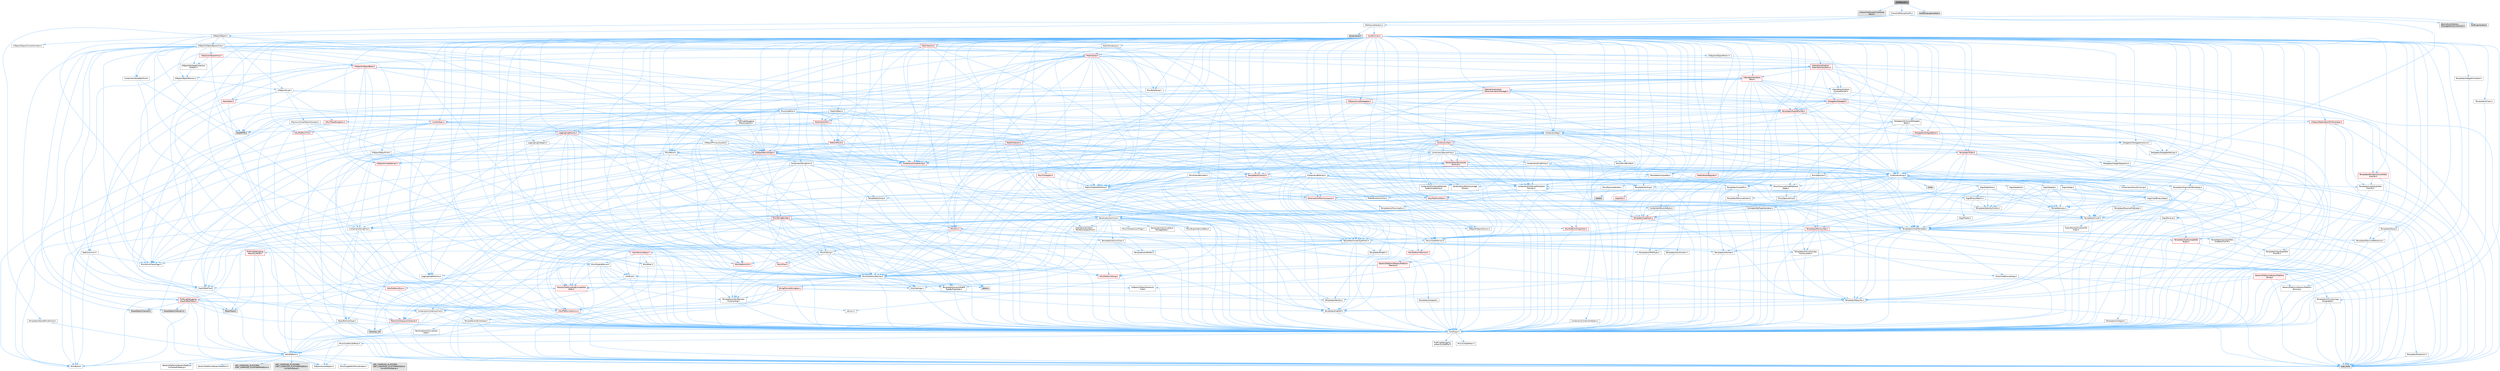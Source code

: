 digraph "OutfitAsset.h"
{
 // INTERACTIVE_SVG=YES
 // LATEX_PDF_SIZE
  bgcolor="transparent";
  edge [fontname=Helvetica,fontsize=10,labelfontname=Helvetica,labelfontsize=10];
  node [fontname=Helvetica,fontsize=10,shape=box,height=0.2,width=0.4];
  Node1 [id="Node000001",label="OutfitAsset.h",height=0.2,width=0.4,color="gray40", fillcolor="grey60", style="filled", fontcolor="black",tooltip=" "];
  Node1 -> Node2 [id="edge1_Node000001_Node000002",color="steelblue1",style="solid",tooltip=" "];
  Node2 [id="Node000002",label="ChaosClothAsset/ClothAsset\lBase.h",height=0.2,width=0.4,color="grey60", fillcolor="#E0E0E0", style="filled",tooltip=" "];
  Node1 -> Node3 [id="edge2_Node000001_Node000003",color="steelblue1",style="solid",tooltip=" "];
  Node3 [id="Node000003",label="ChaosOutfitAsset/Outfit.h",height=0.2,width=0.4,color="grey40", fillcolor="white", style="filled",URL="$de/d3d/Outfit_8h.html",tooltip=" "];
  Node3 -> Node4 [id="edge3_Node000003_Node000004",color="steelblue1",style="solid",tooltip=" "];
  Node4 [id="Node000004",label="Containers/Array.h",height=0.2,width=0.4,color="grey40", fillcolor="white", style="filled",URL="$df/dd0/Array_8h.html",tooltip=" "];
  Node4 -> Node5 [id="edge4_Node000004_Node000005",color="steelblue1",style="solid",tooltip=" "];
  Node5 [id="Node000005",label="CoreTypes.h",height=0.2,width=0.4,color="grey40", fillcolor="white", style="filled",URL="$dc/dec/CoreTypes_8h.html",tooltip=" "];
  Node5 -> Node6 [id="edge5_Node000005_Node000006",color="steelblue1",style="solid",tooltip=" "];
  Node6 [id="Node000006",label="HAL/Platform.h",height=0.2,width=0.4,color="grey40", fillcolor="white", style="filled",URL="$d9/dd0/Platform_8h.html",tooltip=" "];
  Node6 -> Node7 [id="edge6_Node000006_Node000007",color="steelblue1",style="solid",tooltip=" "];
  Node7 [id="Node000007",label="Misc/Build.h",height=0.2,width=0.4,color="grey40", fillcolor="white", style="filled",URL="$d3/dbb/Build_8h.html",tooltip=" "];
  Node6 -> Node8 [id="edge7_Node000006_Node000008",color="steelblue1",style="solid",tooltip=" "];
  Node8 [id="Node000008",label="Misc/LargeWorldCoordinates.h",height=0.2,width=0.4,color="grey40", fillcolor="white", style="filled",URL="$d2/dcb/LargeWorldCoordinates_8h.html",tooltip=" "];
  Node6 -> Node9 [id="edge8_Node000006_Node000009",color="steelblue1",style="solid",tooltip=" "];
  Node9 [id="Node000009",label="type_traits",height=0.2,width=0.4,color="grey60", fillcolor="#E0E0E0", style="filled",tooltip=" "];
  Node6 -> Node10 [id="edge9_Node000006_Node000010",color="steelblue1",style="solid",tooltip=" "];
  Node10 [id="Node000010",label="PreprocessorHelpers.h",height=0.2,width=0.4,color="grey40", fillcolor="white", style="filled",URL="$db/ddb/PreprocessorHelpers_8h.html",tooltip=" "];
  Node6 -> Node11 [id="edge10_Node000006_Node000011",color="steelblue1",style="solid",tooltip=" "];
  Node11 [id="Node000011",label="UBT_COMPILED_PLATFORM\l/UBT_COMPILED_PLATFORMPlatform\lCompilerPreSetup.h",height=0.2,width=0.4,color="grey60", fillcolor="#E0E0E0", style="filled",tooltip=" "];
  Node6 -> Node12 [id="edge11_Node000006_Node000012",color="steelblue1",style="solid",tooltip=" "];
  Node12 [id="Node000012",label="GenericPlatform/GenericPlatform\lCompilerPreSetup.h",height=0.2,width=0.4,color="grey40", fillcolor="white", style="filled",URL="$d9/dc8/GenericPlatformCompilerPreSetup_8h.html",tooltip=" "];
  Node6 -> Node13 [id="edge12_Node000006_Node000013",color="steelblue1",style="solid",tooltip=" "];
  Node13 [id="Node000013",label="GenericPlatform/GenericPlatform.h",height=0.2,width=0.4,color="grey40", fillcolor="white", style="filled",URL="$d6/d84/GenericPlatform_8h.html",tooltip=" "];
  Node6 -> Node14 [id="edge13_Node000006_Node000014",color="steelblue1",style="solid",tooltip=" "];
  Node14 [id="Node000014",label="UBT_COMPILED_PLATFORM\l/UBT_COMPILED_PLATFORMPlatform.h",height=0.2,width=0.4,color="grey60", fillcolor="#E0E0E0", style="filled",tooltip=" "];
  Node6 -> Node15 [id="edge14_Node000006_Node000015",color="steelblue1",style="solid",tooltip=" "];
  Node15 [id="Node000015",label="UBT_COMPILED_PLATFORM\l/UBT_COMPILED_PLATFORMPlatform\lCompilerSetup.h",height=0.2,width=0.4,color="grey60", fillcolor="#E0E0E0", style="filled",tooltip=" "];
  Node5 -> Node16 [id="edge15_Node000005_Node000016",color="steelblue1",style="solid",tooltip=" "];
  Node16 [id="Node000016",label="ProfilingDebugging\l/UMemoryDefines.h",height=0.2,width=0.4,color="grey40", fillcolor="white", style="filled",URL="$d2/da2/UMemoryDefines_8h.html",tooltip=" "];
  Node5 -> Node17 [id="edge16_Node000005_Node000017",color="steelblue1",style="solid",tooltip=" "];
  Node17 [id="Node000017",label="Misc/CoreMiscDefines.h",height=0.2,width=0.4,color="grey40", fillcolor="white", style="filled",URL="$da/d38/CoreMiscDefines_8h.html",tooltip=" "];
  Node17 -> Node6 [id="edge17_Node000017_Node000006",color="steelblue1",style="solid",tooltip=" "];
  Node17 -> Node10 [id="edge18_Node000017_Node000010",color="steelblue1",style="solid",tooltip=" "];
  Node5 -> Node18 [id="edge19_Node000005_Node000018",color="steelblue1",style="solid",tooltip=" "];
  Node18 [id="Node000018",label="Misc/CoreDefines.h",height=0.2,width=0.4,color="grey40", fillcolor="white", style="filled",URL="$d3/dd2/CoreDefines_8h.html",tooltip=" "];
  Node4 -> Node19 [id="edge20_Node000004_Node000019",color="steelblue1",style="solid",tooltip=" "];
  Node19 [id="Node000019",label="Misc/AssertionMacros.h",height=0.2,width=0.4,color="grey40", fillcolor="white", style="filled",URL="$d0/dfa/AssertionMacros_8h.html",tooltip=" "];
  Node19 -> Node5 [id="edge21_Node000019_Node000005",color="steelblue1",style="solid",tooltip=" "];
  Node19 -> Node6 [id="edge22_Node000019_Node000006",color="steelblue1",style="solid",tooltip=" "];
  Node19 -> Node20 [id="edge23_Node000019_Node000020",color="steelblue1",style="solid",tooltip=" "];
  Node20 [id="Node000020",label="HAL/PlatformMisc.h",height=0.2,width=0.4,color="red", fillcolor="#FFF0F0", style="filled",URL="$d0/df5/PlatformMisc_8h.html",tooltip=" "];
  Node20 -> Node5 [id="edge24_Node000020_Node000005",color="steelblue1",style="solid",tooltip=" "];
  Node20 -> Node48 [id="edge25_Node000020_Node000048",color="steelblue1",style="solid",tooltip=" "];
  Node48 [id="Node000048",label="ProfilingDebugging\l/CpuProfilerTrace.h",height=0.2,width=0.4,color="red", fillcolor="#FFF0F0", style="filled",URL="$da/dcb/CpuProfilerTrace_8h.html",tooltip=" "];
  Node48 -> Node5 [id="edge26_Node000048_Node000005",color="steelblue1",style="solid",tooltip=" "];
  Node48 -> Node28 [id="edge27_Node000048_Node000028",color="steelblue1",style="solid",tooltip=" "];
  Node28 [id="Node000028",label="Containers/ContainersFwd.h",height=0.2,width=0.4,color="grey40", fillcolor="white", style="filled",URL="$d4/d0a/ContainersFwd_8h.html",tooltip=" "];
  Node28 -> Node6 [id="edge28_Node000028_Node000006",color="steelblue1",style="solid",tooltip=" "];
  Node28 -> Node5 [id="edge29_Node000028_Node000005",color="steelblue1",style="solid",tooltip=" "];
  Node28 -> Node25 [id="edge30_Node000028_Node000025",color="steelblue1",style="solid",tooltip=" "];
  Node25 [id="Node000025",label="Traits/IsContiguousContainer.h",height=0.2,width=0.4,color="red", fillcolor="#FFF0F0", style="filled",URL="$d5/d3c/IsContiguousContainer_8h.html",tooltip=" "];
  Node25 -> Node5 [id="edge31_Node000025_Node000005",color="steelblue1",style="solid",tooltip=" "];
  Node25 -> Node24 [id="edge32_Node000025_Node000024",color="steelblue1",style="solid",tooltip=" "];
  Node24 [id="Node000024",label="initializer_list",height=0.2,width=0.4,color="grey60", fillcolor="#E0E0E0", style="filled",tooltip=" "];
  Node48 -> Node49 [id="edge33_Node000048_Node000049",color="steelblue1",style="solid",tooltip=" "];
  Node49 [id="Node000049",label="HAL/PlatformAtomics.h",height=0.2,width=0.4,color="red", fillcolor="#FFF0F0", style="filled",URL="$d3/d36/PlatformAtomics_8h.html",tooltip=" "];
  Node49 -> Node5 [id="edge34_Node000049_Node000005",color="steelblue1",style="solid",tooltip=" "];
  Node48 -> Node10 [id="edge35_Node000048_Node000010",color="steelblue1",style="solid",tooltip=" "];
  Node48 -> Node7 [id="edge36_Node000048_Node000007",color="steelblue1",style="solid",tooltip=" "];
  Node48 -> Node53 [id="edge37_Node000048_Node000053",color="steelblue1",style="solid",tooltip=" "];
  Node53 [id="Node000053",label="Trace/Detail/Channel.h",height=0.2,width=0.4,color="grey60", fillcolor="#E0E0E0", style="filled",tooltip=" "];
  Node48 -> Node54 [id="edge38_Node000048_Node000054",color="steelblue1",style="solid",tooltip=" "];
  Node54 [id="Node000054",label="Trace/Detail/Channel.inl",height=0.2,width=0.4,color="grey60", fillcolor="#E0E0E0", style="filled",tooltip=" "];
  Node48 -> Node55 [id="edge39_Node000048_Node000055",color="steelblue1",style="solid",tooltip=" "];
  Node55 [id="Node000055",label="Trace/Trace.h",height=0.2,width=0.4,color="grey60", fillcolor="#E0E0E0", style="filled",tooltip=" "];
  Node19 -> Node10 [id="edge40_Node000019_Node000010",color="steelblue1",style="solid",tooltip=" "];
  Node19 -> Node56 [id="edge41_Node000019_Node000056",color="steelblue1",style="solid",tooltip=" "];
  Node56 [id="Node000056",label="Templates/EnableIf.h",height=0.2,width=0.4,color="grey40", fillcolor="white", style="filled",URL="$d7/d60/EnableIf_8h.html",tooltip=" "];
  Node56 -> Node5 [id="edge42_Node000056_Node000005",color="steelblue1",style="solid",tooltip=" "];
  Node19 -> Node57 [id="edge43_Node000019_Node000057",color="steelblue1",style="solid",tooltip=" "];
  Node57 [id="Node000057",label="Templates/IsArrayOrRefOf\lTypeByPredicate.h",height=0.2,width=0.4,color="grey40", fillcolor="white", style="filled",URL="$d6/da1/IsArrayOrRefOfTypeByPredicate_8h.html",tooltip=" "];
  Node57 -> Node5 [id="edge44_Node000057_Node000005",color="steelblue1",style="solid",tooltip=" "];
  Node19 -> Node58 [id="edge45_Node000019_Node000058",color="steelblue1",style="solid",tooltip=" "];
  Node58 [id="Node000058",label="Templates/IsValidVariadic\lFunctionArg.h",height=0.2,width=0.4,color="grey40", fillcolor="white", style="filled",URL="$d0/dc8/IsValidVariadicFunctionArg_8h.html",tooltip=" "];
  Node58 -> Node5 [id="edge46_Node000058_Node000005",color="steelblue1",style="solid",tooltip=" "];
  Node58 -> Node59 [id="edge47_Node000058_Node000059",color="steelblue1",style="solid",tooltip=" "];
  Node59 [id="Node000059",label="IsEnum.h",height=0.2,width=0.4,color="grey40", fillcolor="white", style="filled",URL="$d4/de5/IsEnum_8h.html",tooltip=" "];
  Node58 -> Node9 [id="edge48_Node000058_Node000009",color="steelblue1",style="solid",tooltip=" "];
  Node19 -> Node60 [id="edge49_Node000019_Node000060",color="steelblue1",style="solid",tooltip=" "];
  Node60 [id="Node000060",label="Traits/IsCharEncodingCompatible\lWith.h",height=0.2,width=0.4,color="red", fillcolor="#FFF0F0", style="filled",URL="$df/dd1/IsCharEncodingCompatibleWith_8h.html",tooltip=" "];
  Node60 -> Node9 [id="edge50_Node000060_Node000009",color="steelblue1",style="solid",tooltip=" "];
  Node19 -> Node62 [id="edge51_Node000019_Node000062",color="steelblue1",style="solid",tooltip=" "];
  Node62 [id="Node000062",label="Misc/VarArgs.h",height=0.2,width=0.4,color="grey40", fillcolor="white", style="filled",URL="$d5/d6f/VarArgs_8h.html",tooltip=" "];
  Node62 -> Node5 [id="edge52_Node000062_Node000005",color="steelblue1",style="solid",tooltip=" "];
  Node19 -> Node63 [id="edge53_Node000019_Node000063",color="steelblue1",style="solid",tooltip=" "];
  Node63 [id="Node000063",label="String/FormatStringSan.h",height=0.2,width=0.4,color="red", fillcolor="#FFF0F0", style="filled",URL="$d3/d8b/FormatStringSan_8h.html",tooltip=" "];
  Node63 -> Node9 [id="edge54_Node000063_Node000009",color="steelblue1",style="solid",tooltip=" "];
  Node63 -> Node5 [id="edge55_Node000063_Node000005",color="steelblue1",style="solid",tooltip=" "];
  Node63 -> Node64 [id="edge56_Node000063_Node000064",color="steelblue1",style="solid",tooltip=" "];
  Node64 [id="Node000064",label="Templates/Requires.h",height=0.2,width=0.4,color="grey40", fillcolor="white", style="filled",URL="$dc/d96/Requires_8h.html",tooltip=" "];
  Node64 -> Node56 [id="edge57_Node000064_Node000056",color="steelblue1",style="solid",tooltip=" "];
  Node64 -> Node9 [id="edge58_Node000064_Node000009",color="steelblue1",style="solid",tooltip=" "];
  Node63 -> Node65 [id="edge59_Node000063_Node000065",color="steelblue1",style="solid",tooltip=" "];
  Node65 [id="Node000065",label="Templates/Identity.h",height=0.2,width=0.4,color="grey40", fillcolor="white", style="filled",URL="$d0/dd5/Identity_8h.html",tooltip=" "];
  Node63 -> Node58 [id="edge60_Node000063_Node000058",color="steelblue1",style="solid",tooltip=" "];
  Node63 -> Node28 [id="edge61_Node000063_Node000028",color="steelblue1",style="solid",tooltip=" "];
  Node19 -> Node69 [id="edge62_Node000019_Node000069",color="steelblue1",style="solid",tooltip=" "];
  Node69 [id="Node000069",label="atomic",height=0.2,width=0.4,color="grey60", fillcolor="#E0E0E0", style="filled",tooltip=" "];
  Node4 -> Node70 [id="edge63_Node000004_Node000070",color="steelblue1",style="solid",tooltip=" "];
  Node70 [id="Node000070",label="Misc/IntrusiveUnsetOptional\lState.h",height=0.2,width=0.4,color="grey40", fillcolor="white", style="filled",URL="$d2/d0a/IntrusiveUnsetOptionalState_8h.html",tooltip=" "];
  Node70 -> Node71 [id="edge64_Node000070_Node000071",color="steelblue1",style="solid",tooltip=" "];
  Node71 [id="Node000071",label="Misc/OptionalFwd.h",height=0.2,width=0.4,color="grey40", fillcolor="white", style="filled",URL="$dc/d50/OptionalFwd_8h.html",tooltip=" "];
  Node4 -> Node72 [id="edge65_Node000004_Node000072",color="steelblue1",style="solid",tooltip=" "];
  Node72 [id="Node000072",label="Misc/ReverseIterate.h",height=0.2,width=0.4,color="grey40", fillcolor="white", style="filled",URL="$db/de3/ReverseIterate_8h.html",tooltip=" "];
  Node72 -> Node6 [id="edge66_Node000072_Node000006",color="steelblue1",style="solid",tooltip=" "];
  Node72 -> Node73 [id="edge67_Node000072_Node000073",color="steelblue1",style="solid",tooltip=" "];
  Node73 [id="Node000073",label="iterator",height=0.2,width=0.4,color="grey60", fillcolor="#E0E0E0", style="filled",tooltip=" "];
  Node4 -> Node74 [id="edge68_Node000004_Node000074",color="steelblue1",style="solid",tooltip=" "];
  Node74 [id="Node000074",label="HAL/UnrealMemory.h",height=0.2,width=0.4,color="grey40", fillcolor="white", style="filled",URL="$d9/d96/UnrealMemory_8h.html",tooltip=" "];
  Node74 -> Node5 [id="edge69_Node000074_Node000005",color="steelblue1",style="solid",tooltip=" "];
  Node74 -> Node75 [id="edge70_Node000074_Node000075",color="steelblue1",style="solid",tooltip=" "];
  Node75 [id="Node000075",label="GenericPlatform/GenericPlatform\lMemory.h",height=0.2,width=0.4,color="red", fillcolor="#FFF0F0", style="filled",URL="$dd/d22/GenericPlatformMemory_8h.html",tooltip=" "];
  Node75 -> Node27 [id="edge71_Node000075_Node000027",color="steelblue1",style="solid",tooltip=" "];
  Node27 [id="Node000027",label="CoreFwd.h",height=0.2,width=0.4,color="grey40", fillcolor="white", style="filled",URL="$d1/d1e/CoreFwd_8h.html",tooltip=" "];
  Node27 -> Node5 [id="edge72_Node000027_Node000005",color="steelblue1",style="solid",tooltip=" "];
  Node27 -> Node28 [id="edge73_Node000027_Node000028",color="steelblue1",style="solid",tooltip=" "];
  Node27 -> Node29 [id="edge74_Node000027_Node000029",color="steelblue1",style="solid",tooltip=" "];
  Node29 [id="Node000029",label="Math/MathFwd.h",height=0.2,width=0.4,color="grey40", fillcolor="white", style="filled",URL="$d2/d10/MathFwd_8h.html",tooltip=" "];
  Node29 -> Node6 [id="edge75_Node000029_Node000006",color="steelblue1",style="solid",tooltip=" "];
  Node27 -> Node30 [id="edge76_Node000027_Node000030",color="steelblue1",style="solid",tooltip=" "];
  Node30 [id="Node000030",label="UObject/UObjectHierarchy\lFwd.h",height=0.2,width=0.4,color="grey40", fillcolor="white", style="filled",URL="$d3/d13/UObjectHierarchyFwd_8h.html",tooltip=" "];
  Node75 -> Node5 [id="edge77_Node000075_Node000005",color="steelblue1",style="solid",tooltip=" "];
  Node75 -> Node76 [id="edge78_Node000075_Node000076",color="steelblue1",style="solid",tooltip=" "];
  Node76 [id="Node000076",label="HAL/PlatformString.h",height=0.2,width=0.4,color="red", fillcolor="#FFF0F0", style="filled",URL="$db/db5/PlatformString_8h.html",tooltip=" "];
  Node76 -> Node5 [id="edge79_Node000076_Node000005",color="steelblue1",style="solid",tooltip=" "];
  Node74 -> Node78 [id="edge80_Node000074_Node000078",color="steelblue1",style="solid",tooltip=" "];
  Node78 [id="Node000078",label="HAL/MemoryBase.h",height=0.2,width=0.4,color="red", fillcolor="#FFF0F0", style="filled",URL="$d6/d9f/MemoryBase_8h.html",tooltip=" "];
  Node78 -> Node5 [id="edge81_Node000078_Node000005",color="steelblue1",style="solid",tooltip=" "];
  Node78 -> Node49 [id="edge82_Node000078_Node000049",color="steelblue1",style="solid",tooltip=" "];
  Node78 -> Node32 [id="edge83_Node000078_Node000032",color="steelblue1",style="solid",tooltip=" "];
  Node32 [id="Node000032",label="HAL/PlatformCrt.h",height=0.2,width=0.4,color="red", fillcolor="#FFF0F0", style="filled",URL="$d8/d75/PlatformCrt_8h.html",tooltip=" "];
  Node78 -> Node79 [id="edge84_Node000078_Node000079",color="steelblue1",style="solid",tooltip=" "];
  Node79 [id="Node000079",label="Misc/Exec.h",height=0.2,width=0.4,color="grey40", fillcolor="white", style="filled",URL="$de/ddb/Exec_8h.html",tooltip=" "];
  Node79 -> Node5 [id="edge85_Node000079_Node000005",color="steelblue1",style="solid",tooltip=" "];
  Node79 -> Node19 [id="edge86_Node000079_Node000019",color="steelblue1",style="solid",tooltip=" "];
  Node78 -> Node80 [id="edge87_Node000078_Node000080",color="steelblue1",style="solid",tooltip=" "];
  Node80 [id="Node000080",label="Misc/OutputDevice.h",height=0.2,width=0.4,color="grey40", fillcolor="white", style="filled",URL="$d7/d32/OutputDevice_8h.html",tooltip=" "];
  Node80 -> Node27 [id="edge88_Node000080_Node000027",color="steelblue1",style="solid",tooltip=" "];
  Node80 -> Node5 [id="edge89_Node000080_Node000005",color="steelblue1",style="solid",tooltip=" "];
  Node80 -> Node81 [id="edge90_Node000080_Node000081",color="steelblue1",style="solid",tooltip=" "];
  Node81 [id="Node000081",label="Logging/LogVerbosity.h",height=0.2,width=0.4,color="grey40", fillcolor="white", style="filled",URL="$d2/d8f/LogVerbosity_8h.html",tooltip=" "];
  Node81 -> Node5 [id="edge91_Node000081_Node000005",color="steelblue1",style="solid",tooltip=" "];
  Node80 -> Node62 [id="edge92_Node000080_Node000062",color="steelblue1",style="solid",tooltip=" "];
  Node80 -> Node57 [id="edge93_Node000080_Node000057",color="steelblue1",style="solid",tooltip=" "];
  Node80 -> Node58 [id="edge94_Node000080_Node000058",color="steelblue1",style="solid",tooltip=" "];
  Node80 -> Node60 [id="edge95_Node000080_Node000060",color="steelblue1",style="solid",tooltip=" "];
  Node74 -> Node91 [id="edge96_Node000074_Node000091",color="steelblue1",style="solid",tooltip=" "];
  Node91 [id="Node000091",label="HAL/PlatformMemory.h",height=0.2,width=0.4,color="red", fillcolor="#FFF0F0", style="filled",URL="$de/d68/PlatformMemory_8h.html",tooltip=" "];
  Node91 -> Node5 [id="edge97_Node000091_Node000005",color="steelblue1",style="solid",tooltip=" "];
  Node91 -> Node75 [id="edge98_Node000091_Node000075",color="steelblue1",style="solid",tooltip=" "];
  Node74 -> Node93 [id="edge99_Node000074_Node000093",color="steelblue1",style="solid",tooltip=" "];
  Node93 [id="Node000093",label="ProfilingDebugging\l/MemoryTrace.h",height=0.2,width=0.4,color="red", fillcolor="#FFF0F0", style="filled",URL="$da/dd7/MemoryTrace_8h.html",tooltip=" "];
  Node93 -> Node6 [id="edge100_Node000093_Node000006",color="steelblue1",style="solid",tooltip=" "];
  Node93 -> Node44 [id="edge101_Node000093_Node000044",color="steelblue1",style="solid",tooltip=" "];
  Node44 [id="Node000044",label="Misc/EnumClassFlags.h",height=0.2,width=0.4,color="grey40", fillcolor="white", style="filled",URL="$d8/de7/EnumClassFlags_8h.html",tooltip=" "];
  Node93 -> Node55 [id="edge102_Node000093_Node000055",color="steelblue1",style="solid",tooltip=" "];
  Node74 -> Node94 [id="edge103_Node000074_Node000094",color="steelblue1",style="solid",tooltip=" "];
  Node94 [id="Node000094",label="Templates/IsPointer.h",height=0.2,width=0.4,color="grey40", fillcolor="white", style="filled",URL="$d7/d05/IsPointer_8h.html",tooltip=" "];
  Node94 -> Node5 [id="edge104_Node000094_Node000005",color="steelblue1",style="solid",tooltip=" "];
  Node4 -> Node95 [id="edge105_Node000004_Node000095",color="steelblue1",style="solid",tooltip=" "];
  Node95 [id="Node000095",label="Templates/UnrealTypeTraits.h",height=0.2,width=0.4,color="grey40", fillcolor="white", style="filled",URL="$d2/d2d/UnrealTypeTraits_8h.html",tooltip=" "];
  Node95 -> Node5 [id="edge106_Node000095_Node000005",color="steelblue1",style="solid",tooltip=" "];
  Node95 -> Node94 [id="edge107_Node000095_Node000094",color="steelblue1",style="solid",tooltip=" "];
  Node95 -> Node19 [id="edge108_Node000095_Node000019",color="steelblue1",style="solid",tooltip=" "];
  Node95 -> Node87 [id="edge109_Node000095_Node000087",color="steelblue1",style="solid",tooltip=" "];
  Node87 [id="Node000087",label="Templates/AndOrNot.h",height=0.2,width=0.4,color="grey40", fillcolor="white", style="filled",URL="$db/d0a/AndOrNot_8h.html",tooltip=" "];
  Node87 -> Node5 [id="edge110_Node000087_Node000005",color="steelblue1",style="solid",tooltip=" "];
  Node95 -> Node56 [id="edge111_Node000095_Node000056",color="steelblue1",style="solid",tooltip=" "];
  Node95 -> Node96 [id="edge112_Node000095_Node000096",color="steelblue1",style="solid",tooltip=" "];
  Node96 [id="Node000096",label="Templates/IsArithmetic.h",height=0.2,width=0.4,color="grey40", fillcolor="white", style="filled",URL="$d2/d5d/IsArithmetic_8h.html",tooltip=" "];
  Node96 -> Node5 [id="edge113_Node000096_Node000005",color="steelblue1",style="solid",tooltip=" "];
  Node95 -> Node59 [id="edge114_Node000095_Node000059",color="steelblue1",style="solid",tooltip=" "];
  Node95 -> Node97 [id="edge115_Node000095_Node000097",color="steelblue1",style="solid",tooltip=" "];
  Node97 [id="Node000097",label="Templates/Models.h",height=0.2,width=0.4,color="grey40", fillcolor="white", style="filled",URL="$d3/d0c/Models_8h.html",tooltip=" "];
  Node97 -> Node65 [id="edge116_Node000097_Node000065",color="steelblue1",style="solid",tooltip=" "];
  Node95 -> Node98 [id="edge117_Node000095_Node000098",color="steelblue1",style="solid",tooltip=" "];
  Node98 [id="Node000098",label="Templates/IsPODType.h",height=0.2,width=0.4,color="grey40", fillcolor="white", style="filled",URL="$d7/db1/IsPODType_8h.html",tooltip=" "];
  Node98 -> Node5 [id="edge118_Node000098_Node000005",color="steelblue1",style="solid",tooltip=" "];
  Node95 -> Node99 [id="edge119_Node000095_Node000099",color="steelblue1",style="solid",tooltip=" "];
  Node99 [id="Node000099",label="Templates/IsUECoreType.h",height=0.2,width=0.4,color="grey40", fillcolor="white", style="filled",URL="$d1/db8/IsUECoreType_8h.html",tooltip=" "];
  Node99 -> Node5 [id="edge120_Node000099_Node000005",color="steelblue1",style="solid",tooltip=" "];
  Node99 -> Node9 [id="edge121_Node000099_Node000009",color="steelblue1",style="solid",tooltip=" "];
  Node95 -> Node88 [id="edge122_Node000095_Node000088",color="steelblue1",style="solid",tooltip=" "];
  Node88 [id="Node000088",label="Templates/IsTriviallyCopy\lConstructible.h",height=0.2,width=0.4,color="grey40", fillcolor="white", style="filled",URL="$d3/d78/IsTriviallyCopyConstructible_8h.html",tooltip=" "];
  Node88 -> Node5 [id="edge123_Node000088_Node000005",color="steelblue1",style="solid",tooltip=" "];
  Node88 -> Node9 [id="edge124_Node000088_Node000009",color="steelblue1",style="solid",tooltip=" "];
  Node4 -> Node100 [id="edge125_Node000004_Node000100",color="steelblue1",style="solid",tooltip=" "];
  Node100 [id="Node000100",label="Templates/UnrealTemplate.h",height=0.2,width=0.4,color="grey40", fillcolor="white", style="filled",URL="$d4/d24/UnrealTemplate_8h.html",tooltip=" "];
  Node100 -> Node5 [id="edge126_Node000100_Node000005",color="steelblue1",style="solid",tooltip=" "];
  Node100 -> Node94 [id="edge127_Node000100_Node000094",color="steelblue1",style="solid",tooltip=" "];
  Node100 -> Node74 [id="edge128_Node000100_Node000074",color="steelblue1",style="solid",tooltip=" "];
  Node100 -> Node101 [id="edge129_Node000100_Node000101",color="steelblue1",style="solid",tooltip=" "];
  Node101 [id="Node000101",label="Templates/CopyQualifiers\lAndRefsFromTo.h",height=0.2,width=0.4,color="grey40", fillcolor="white", style="filled",URL="$d3/db3/CopyQualifiersAndRefsFromTo_8h.html",tooltip=" "];
  Node101 -> Node102 [id="edge130_Node000101_Node000102",color="steelblue1",style="solid",tooltip=" "];
  Node102 [id="Node000102",label="Templates/CopyQualifiers\lFromTo.h",height=0.2,width=0.4,color="grey40", fillcolor="white", style="filled",URL="$d5/db4/CopyQualifiersFromTo_8h.html",tooltip=" "];
  Node100 -> Node95 [id="edge131_Node000100_Node000095",color="steelblue1",style="solid",tooltip=" "];
  Node100 -> Node103 [id="edge132_Node000100_Node000103",color="steelblue1",style="solid",tooltip=" "];
  Node103 [id="Node000103",label="Templates/RemoveReference.h",height=0.2,width=0.4,color="grey40", fillcolor="white", style="filled",URL="$da/dbe/RemoveReference_8h.html",tooltip=" "];
  Node103 -> Node5 [id="edge133_Node000103_Node000005",color="steelblue1",style="solid",tooltip=" "];
  Node100 -> Node64 [id="edge134_Node000100_Node000064",color="steelblue1",style="solid",tooltip=" "];
  Node100 -> Node104 [id="edge135_Node000100_Node000104",color="steelblue1",style="solid",tooltip=" "];
  Node104 [id="Node000104",label="Templates/TypeCompatible\lBytes.h",height=0.2,width=0.4,color="red", fillcolor="#FFF0F0", style="filled",URL="$df/d0a/TypeCompatibleBytes_8h.html",tooltip=" "];
  Node104 -> Node5 [id="edge136_Node000104_Node000005",color="steelblue1",style="solid",tooltip=" "];
  Node104 -> Node9 [id="edge137_Node000104_Node000009",color="steelblue1",style="solid",tooltip=" "];
  Node100 -> Node65 [id="edge138_Node000100_Node000065",color="steelblue1",style="solid",tooltip=" "];
  Node100 -> Node25 [id="edge139_Node000100_Node000025",color="steelblue1",style="solid",tooltip=" "];
  Node100 -> Node105 [id="edge140_Node000100_Node000105",color="steelblue1",style="solid",tooltip=" "];
  Node105 [id="Node000105",label="Traits/UseBitwiseSwap.h",height=0.2,width=0.4,color="grey40", fillcolor="white", style="filled",URL="$db/df3/UseBitwiseSwap_8h.html",tooltip=" "];
  Node105 -> Node5 [id="edge141_Node000105_Node000005",color="steelblue1",style="solid",tooltip=" "];
  Node105 -> Node9 [id="edge142_Node000105_Node000009",color="steelblue1",style="solid",tooltip=" "];
  Node100 -> Node9 [id="edge143_Node000100_Node000009",color="steelblue1",style="solid",tooltip=" "];
  Node4 -> Node106 [id="edge144_Node000004_Node000106",color="steelblue1",style="solid",tooltip=" "];
  Node106 [id="Node000106",label="Containers/AllowShrinking.h",height=0.2,width=0.4,color="grey40", fillcolor="white", style="filled",URL="$d7/d1a/AllowShrinking_8h.html",tooltip=" "];
  Node106 -> Node5 [id="edge145_Node000106_Node000005",color="steelblue1",style="solid",tooltip=" "];
  Node4 -> Node107 [id="edge146_Node000004_Node000107",color="steelblue1",style="solid",tooltip=" "];
  Node107 [id="Node000107",label="Containers/ContainerAllocation\lPolicies.h",height=0.2,width=0.4,color="grey40", fillcolor="white", style="filled",URL="$d7/dff/ContainerAllocationPolicies_8h.html",tooltip=" "];
  Node107 -> Node5 [id="edge147_Node000107_Node000005",color="steelblue1",style="solid",tooltip=" "];
  Node107 -> Node108 [id="edge148_Node000107_Node000108",color="steelblue1",style="solid",tooltip=" "];
  Node108 [id="Node000108",label="Containers/ContainerHelpers.h",height=0.2,width=0.4,color="grey40", fillcolor="white", style="filled",URL="$d7/d33/ContainerHelpers_8h.html",tooltip=" "];
  Node108 -> Node5 [id="edge149_Node000108_Node000005",color="steelblue1",style="solid",tooltip=" "];
  Node107 -> Node107 [id="edge150_Node000107_Node000107",color="steelblue1",style="solid",tooltip=" "];
  Node107 -> Node109 [id="edge151_Node000107_Node000109",color="steelblue1",style="solid",tooltip=" "];
  Node109 [id="Node000109",label="HAL/PlatformMath.h",height=0.2,width=0.4,color="red", fillcolor="#FFF0F0", style="filled",URL="$dc/d53/PlatformMath_8h.html",tooltip=" "];
  Node109 -> Node5 [id="edge152_Node000109_Node000005",color="steelblue1",style="solid",tooltip=" "];
  Node107 -> Node74 [id="edge153_Node000107_Node000074",color="steelblue1",style="solid",tooltip=" "];
  Node107 -> Node42 [id="edge154_Node000107_Node000042",color="steelblue1",style="solid",tooltip=" "];
  Node42 [id="Node000042",label="Math/NumericLimits.h",height=0.2,width=0.4,color="grey40", fillcolor="white", style="filled",URL="$df/d1b/NumericLimits_8h.html",tooltip=" "];
  Node42 -> Node5 [id="edge155_Node000042_Node000005",color="steelblue1",style="solid",tooltip=" "];
  Node107 -> Node19 [id="edge156_Node000107_Node000019",color="steelblue1",style="solid",tooltip=" "];
  Node107 -> Node117 [id="edge157_Node000107_Node000117",color="steelblue1",style="solid",tooltip=" "];
  Node117 [id="Node000117",label="Templates/IsPolymorphic.h",height=0.2,width=0.4,color="grey40", fillcolor="white", style="filled",URL="$dc/d20/IsPolymorphic_8h.html",tooltip=" "];
  Node107 -> Node118 [id="edge158_Node000107_Node000118",color="steelblue1",style="solid",tooltip=" "];
  Node118 [id="Node000118",label="Templates/MemoryOps.h",height=0.2,width=0.4,color="red", fillcolor="#FFF0F0", style="filled",URL="$db/dea/MemoryOps_8h.html",tooltip=" "];
  Node118 -> Node5 [id="edge159_Node000118_Node000005",color="steelblue1",style="solid",tooltip=" "];
  Node118 -> Node74 [id="edge160_Node000118_Node000074",color="steelblue1",style="solid",tooltip=" "];
  Node118 -> Node89 [id="edge161_Node000118_Node000089",color="steelblue1",style="solid",tooltip=" "];
  Node89 [id="Node000089",label="Templates/IsTriviallyCopy\lAssignable.h",height=0.2,width=0.4,color="grey40", fillcolor="white", style="filled",URL="$d2/df2/IsTriviallyCopyAssignable_8h.html",tooltip=" "];
  Node89 -> Node5 [id="edge162_Node000089_Node000005",color="steelblue1",style="solid",tooltip=" "];
  Node89 -> Node9 [id="edge163_Node000089_Node000009",color="steelblue1",style="solid",tooltip=" "];
  Node118 -> Node88 [id="edge164_Node000118_Node000088",color="steelblue1",style="solid",tooltip=" "];
  Node118 -> Node64 [id="edge165_Node000118_Node000064",color="steelblue1",style="solid",tooltip=" "];
  Node118 -> Node95 [id="edge166_Node000118_Node000095",color="steelblue1",style="solid",tooltip=" "];
  Node118 -> Node105 [id="edge167_Node000118_Node000105",color="steelblue1",style="solid",tooltip=" "];
  Node118 -> Node9 [id="edge168_Node000118_Node000009",color="steelblue1",style="solid",tooltip=" "];
  Node107 -> Node104 [id="edge169_Node000107_Node000104",color="steelblue1",style="solid",tooltip=" "];
  Node107 -> Node9 [id="edge170_Node000107_Node000009",color="steelblue1",style="solid",tooltip=" "];
  Node4 -> Node119 [id="edge171_Node000004_Node000119",color="steelblue1",style="solid",tooltip=" "];
  Node119 [id="Node000119",label="Containers/ContainerElement\lTypeCompatibility.h",height=0.2,width=0.4,color="grey40", fillcolor="white", style="filled",URL="$df/ddf/ContainerElementTypeCompatibility_8h.html",tooltip=" "];
  Node119 -> Node5 [id="edge172_Node000119_Node000005",color="steelblue1",style="solid",tooltip=" "];
  Node119 -> Node95 [id="edge173_Node000119_Node000095",color="steelblue1",style="solid",tooltip=" "];
  Node4 -> Node120 [id="edge174_Node000004_Node000120",color="steelblue1",style="solid",tooltip=" "];
  Node120 [id="Node000120",label="Serialization/Archive.h",height=0.2,width=0.4,color="grey40", fillcolor="white", style="filled",URL="$d7/d3b/Archive_8h.html",tooltip=" "];
  Node120 -> Node27 [id="edge175_Node000120_Node000027",color="steelblue1",style="solid",tooltip=" "];
  Node120 -> Node5 [id="edge176_Node000120_Node000005",color="steelblue1",style="solid",tooltip=" "];
  Node120 -> Node121 [id="edge177_Node000120_Node000121",color="steelblue1",style="solid",tooltip=" "];
  Node121 [id="Node000121",label="HAL/PlatformProperties.h",height=0.2,width=0.4,color="red", fillcolor="#FFF0F0", style="filled",URL="$d9/db0/PlatformProperties_8h.html",tooltip=" "];
  Node121 -> Node5 [id="edge178_Node000121_Node000005",color="steelblue1",style="solid",tooltip=" "];
  Node120 -> Node124 [id="edge179_Node000120_Node000124",color="steelblue1",style="solid",tooltip=" "];
  Node124 [id="Node000124",label="Internationalization\l/TextNamespaceFwd.h",height=0.2,width=0.4,color="grey40", fillcolor="white", style="filled",URL="$d8/d97/TextNamespaceFwd_8h.html",tooltip=" "];
  Node124 -> Node5 [id="edge180_Node000124_Node000005",color="steelblue1",style="solid",tooltip=" "];
  Node120 -> Node29 [id="edge181_Node000120_Node000029",color="steelblue1",style="solid",tooltip=" "];
  Node120 -> Node19 [id="edge182_Node000120_Node000019",color="steelblue1",style="solid",tooltip=" "];
  Node120 -> Node7 [id="edge183_Node000120_Node000007",color="steelblue1",style="solid",tooltip=" "];
  Node120 -> Node43 [id="edge184_Node000120_Node000043",color="steelblue1",style="solid",tooltip=" "];
  Node43 [id="Node000043",label="Misc/CompressionFlags.h",height=0.2,width=0.4,color="grey40", fillcolor="white", style="filled",URL="$d9/d76/CompressionFlags_8h.html",tooltip=" "];
  Node120 -> Node125 [id="edge185_Node000120_Node000125",color="steelblue1",style="solid",tooltip=" "];
  Node125 [id="Node000125",label="Misc/EngineVersionBase.h",height=0.2,width=0.4,color="grey40", fillcolor="white", style="filled",URL="$d5/d2b/EngineVersionBase_8h.html",tooltip=" "];
  Node125 -> Node5 [id="edge186_Node000125_Node000005",color="steelblue1",style="solid",tooltip=" "];
  Node120 -> Node62 [id="edge187_Node000120_Node000062",color="steelblue1",style="solid",tooltip=" "];
  Node120 -> Node126 [id="edge188_Node000120_Node000126",color="steelblue1",style="solid",tooltip=" "];
  Node126 [id="Node000126",label="Serialization/ArchiveCook\lData.h",height=0.2,width=0.4,color="grey40", fillcolor="white", style="filled",URL="$dc/db6/ArchiveCookData_8h.html",tooltip=" "];
  Node126 -> Node6 [id="edge189_Node000126_Node000006",color="steelblue1",style="solid",tooltip=" "];
  Node120 -> Node127 [id="edge190_Node000120_Node000127",color="steelblue1",style="solid",tooltip=" "];
  Node127 [id="Node000127",label="Serialization/ArchiveSave\lPackageData.h",height=0.2,width=0.4,color="grey40", fillcolor="white", style="filled",URL="$d1/d37/ArchiveSavePackageData_8h.html",tooltip=" "];
  Node120 -> Node56 [id="edge191_Node000120_Node000056",color="steelblue1",style="solid",tooltip=" "];
  Node120 -> Node57 [id="edge192_Node000120_Node000057",color="steelblue1",style="solid",tooltip=" "];
  Node120 -> Node128 [id="edge193_Node000120_Node000128",color="steelblue1",style="solid",tooltip=" "];
  Node128 [id="Node000128",label="Templates/IsEnumClass.h",height=0.2,width=0.4,color="grey40", fillcolor="white", style="filled",URL="$d7/d15/IsEnumClass_8h.html",tooltip=" "];
  Node128 -> Node5 [id="edge194_Node000128_Node000005",color="steelblue1",style="solid",tooltip=" "];
  Node128 -> Node87 [id="edge195_Node000128_Node000087",color="steelblue1",style="solid",tooltip=" "];
  Node120 -> Node114 [id="edge196_Node000120_Node000114",color="steelblue1",style="solid",tooltip=" "];
  Node114 [id="Node000114",label="Templates/IsSigned.h",height=0.2,width=0.4,color="grey40", fillcolor="white", style="filled",URL="$d8/dd8/IsSigned_8h.html",tooltip=" "];
  Node114 -> Node5 [id="edge197_Node000114_Node000005",color="steelblue1",style="solid",tooltip=" "];
  Node120 -> Node58 [id="edge198_Node000120_Node000058",color="steelblue1",style="solid",tooltip=" "];
  Node120 -> Node100 [id="edge199_Node000120_Node000100",color="steelblue1",style="solid",tooltip=" "];
  Node120 -> Node60 [id="edge200_Node000120_Node000060",color="steelblue1",style="solid",tooltip=" "];
  Node120 -> Node129 [id="edge201_Node000120_Node000129",color="steelblue1",style="solid",tooltip=" "];
  Node129 [id="Node000129",label="UObject/ObjectVersion.h",height=0.2,width=0.4,color="grey40", fillcolor="white", style="filled",URL="$da/d63/ObjectVersion_8h.html",tooltip=" "];
  Node129 -> Node5 [id="edge202_Node000129_Node000005",color="steelblue1",style="solid",tooltip=" "];
  Node4 -> Node130 [id="edge203_Node000004_Node000130",color="steelblue1",style="solid",tooltip=" "];
  Node130 [id="Node000130",label="Serialization/MemoryImage\lWriter.h",height=0.2,width=0.4,color="grey40", fillcolor="white", style="filled",URL="$d0/d08/MemoryImageWriter_8h.html",tooltip=" "];
  Node130 -> Node5 [id="edge204_Node000130_Node000005",color="steelblue1",style="solid",tooltip=" "];
  Node130 -> Node131 [id="edge205_Node000130_Node000131",color="steelblue1",style="solid",tooltip=" "];
  Node131 [id="Node000131",label="Serialization/MemoryLayout.h",height=0.2,width=0.4,color="red", fillcolor="#FFF0F0", style="filled",URL="$d7/d66/MemoryLayout_8h.html",tooltip=" "];
  Node131 -> Node134 [id="edge206_Node000131_Node000134",color="steelblue1",style="solid",tooltip=" "];
  Node134 [id="Node000134",label="Containers/EnumAsByte.h",height=0.2,width=0.4,color="grey40", fillcolor="white", style="filled",URL="$d6/d9a/EnumAsByte_8h.html",tooltip=" "];
  Node134 -> Node5 [id="edge207_Node000134_Node000005",color="steelblue1",style="solid",tooltip=" "];
  Node134 -> Node98 [id="edge208_Node000134_Node000098",color="steelblue1",style="solid",tooltip=" "];
  Node134 -> Node135 [id="edge209_Node000134_Node000135",color="steelblue1",style="solid",tooltip=" "];
  Node135 [id="Node000135",label="Templates/TypeHash.h",height=0.2,width=0.4,color="red", fillcolor="#FFF0F0", style="filled",URL="$d1/d62/TypeHash_8h.html",tooltip=" "];
  Node135 -> Node5 [id="edge210_Node000135_Node000005",color="steelblue1",style="solid",tooltip=" "];
  Node135 -> Node64 [id="edge211_Node000135_Node000064",color="steelblue1",style="solid",tooltip=" "];
  Node135 -> Node136 [id="edge212_Node000135_Node000136",color="steelblue1",style="solid",tooltip=" "];
  Node136 [id="Node000136",label="Misc/Crc.h",height=0.2,width=0.4,color="red", fillcolor="#FFF0F0", style="filled",URL="$d4/dd2/Crc_8h.html",tooltip=" "];
  Node136 -> Node5 [id="edge213_Node000136_Node000005",color="steelblue1",style="solid",tooltip=" "];
  Node136 -> Node76 [id="edge214_Node000136_Node000076",color="steelblue1",style="solid",tooltip=" "];
  Node136 -> Node19 [id="edge215_Node000136_Node000019",color="steelblue1",style="solid",tooltip=" "];
  Node136 -> Node137 [id="edge216_Node000136_Node000137",color="steelblue1",style="solid",tooltip=" "];
  Node137 [id="Node000137",label="Misc/CString.h",height=0.2,width=0.4,color="grey40", fillcolor="white", style="filled",URL="$d2/d49/CString_8h.html",tooltip=" "];
  Node137 -> Node5 [id="edge217_Node000137_Node000005",color="steelblue1",style="solid",tooltip=" "];
  Node137 -> Node32 [id="edge218_Node000137_Node000032",color="steelblue1",style="solid",tooltip=" "];
  Node137 -> Node76 [id="edge219_Node000137_Node000076",color="steelblue1",style="solid",tooltip=" "];
  Node137 -> Node19 [id="edge220_Node000137_Node000019",color="steelblue1",style="solid",tooltip=" "];
  Node137 -> Node138 [id="edge221_Node000137_Node000138",color="steelblue1",style="solid",tooltip=" "];
  Node138 [id="Node000138",label="Misc/Char.h",height=0.2,width=0.4,color="red", fillcolor="#FFF0F0", style="filled",URL="$d0/d58/Char_8h.html",tooltip=" "];
  Node138 -> Node5 [id="edge222_Node000138_Node000005",color="steelblue1",style="solid",tooltip=" "];
  Node138 -> Node9 [id="edge223_Node000138_Node000009",color="steelblue1",style="solid",tooltip=" "];
  Node137 -> Node62 [id="edge224_Node000137_Node000062",color="steelblue1",style="solid",tooltip=" "];
  Node137 -> Node57 [id="edge225_Node000137_Node000057",color="steelblue1",style="solid",tooltip=" "];
  Node137 -> Node58 [id="edge226_Node000137_Node000058",color="steelblue1",style="solid",tooltip=" "];
  Node137 -> Node60 [id="edge227_Node000137_Node000060",color="steelblue1",style="solid",tooltip=" "];
  Node136 -> Node138 [id="edge228_Node000136_Node000138",color="steelblue1",style="solid",tooltip=" "];
  Node136 -> Node95 [id="edge229_Node000136_Node000095",color="steelblue1",style="solid",tooltip=" "];
  Node135 -> Node9 [id="edge230_Node000135_Node000009",color="steelblue1",style="solid",tooltip=" "];
  Node131 -> Node22 [id="edge231_Node000131_Node000022",color="steelblue1",style="solid",tooltip=" "];
  Node22 [id="Node000022",label="Containers/StringFwd.h",height=0.2,width=0.4,color="grey40", fillcolor="white", style="filled",URL="$df/d37/StringFwd_8h.html",tooltip=" "];
  Node22 -> Node5 [id="edge232_Node000022_Node000005",color="steelblue1",style="solid",tooltip=" "];
  Node22 -> Node23 [id="edge233_Node000022_Node000023",color="steelblue1",style="solid",tooltip=" "];
  Node23 [id="Node000023",label="Traits/ElementType.h",height=0.2,width=0.4,color="grey40", fillcolor="white", style="filled",URL="$d5/d4f/ElementType_8h.html",tooltip=" "];
  Node23 -> Node6 [id="edge234_Node000023_Node000006",color="steelblue1",style="solid",tooltip=" "];
  Node23 -> Node24 [id="edge235_Node000023_Node000024",color="steelblue1",style="solid",tooltip=" "];
  Node23 -> Node9 [id="edge236_Node000023_Node000009",color="steelblue1",style="solid",tooltip=" "];
  Node22 -> Node25 [id="edge237_Node000022_Node000025",color="steelblue1",style="solid",tooltip=" "];
  Node131 -> Node74 [id="edge238_Node000131_Node000074",color="steelblue1",style="solid",tooltip=" "];
  Node131 -> Node56 [id="edge239_Node000131_Node000056",color="steelblue1",style="solid",tooltip=" "];
  Node131 -> Node117 [id="edge240_Node000131_Node000117",color="steelblue1",style="solid",tooltip=" "];
  Node131 -> Node97 [id="edge241_Node000131_Node000097",color="steelblue1",style="solid",tooltip=" "];
  Node131 -> Node100 [id="edge242_Node000131_Node000100",color="steelblue1",style="solid",tooltip=" "];
  Node4 -> Node144 [id="edge243_Node000004_Node000144",color="steelblue1",style="solid",tooltip=" "];
  Node144 [id="Node000144",label="Algo/Heapify.h",height=0.2,width=0.4,color="grey40", fillcolor="white", style="filled",URL="$d0/d2a/Heapify_8h.html",tooltip=" "];
  Node144 -> Node145 [id="edge244_Node000144_Node000145",color="steelblue1",style="solid",tooltip=" "];
  Node145 [id="Node000145",label="Algo/Impl/BinaryHeap.h",height=0.2,width=0.4,color="grey40", fillcolor="white", style="filled",URL="$d7/da3/Algo_2Impl_2BinaryHeap_8h.html",tooltip=" "];
  Node145 -> Node146 [id="edge245_Node000145_Node000146",color="steelblue1",style="solid",tooltip=" "];
  Node146 [id="Node000146",label="Templates/Invoke.h",height=0.2,width=0.4,color="grey40", fillcolor="white", style="filled",URL="$d7/deb/Invoke_8h.html",tooltip=" "];
  Node146 -> Node5 [id="edge246_Node000146_Node000005",color="steelblue1",style="solid",tooltip=" "];
  Node146 -> Node147 [id="edge247_Node000146_Node000147",color="steelblue1",style="solid",tooltip=" "];
  Node147 [id="Node000147",label="Traits/MemberFunctionPtr\lOuter.h",height=0.2,width=0.4,color="grey40", fillcolor="white", style="filled",URL="$db/da7/MemberFunctionPtrOuter_8h.html",tooltip=" "];
  Node146 -> Node100 [id="edge248_Node000146_Node000100",color="steelblue1",style="solid",tooltip=" "];
  Node146 -> Node9 [id="edge249_Node000146_Node000009",color="steelblue1",style="solid",tooltip=" "];
  Node145 -> Node148 [id="edge250_Node000145_Node000148",color="steelblue1",style="solid",tooltip=" "];
  Node148 [id="Node000148",label="Templates/Projection.h",height=0.2,width=0.4,color="grey40", fillcolor="white", style="filled",URL="$d7/df0/Projection_8h.html",tooltip=" "];
  Node148 -> Node9 [id="edge251_Node000148_Node000009",color="steelblue1",style="solid",tooltip=" "];
  Node145 -> Node149 [id="edge252_Node000145_Node000149",color="steelblue1",style="solid",tooltip=" "];
  Node149 [id="Node000149",label="Templates/ReversePredicate.h",height=0.2,width=0.4,color="grey40", fillcolor="white", style="filled",URL="$d8/d28/ReversePredicate_8h.html",tooltip=" "];
  Node149 -> Node146 [id="edge253_Node000149_Node000146",color="steelblue1",style="solid",tooltip=" "];
  Node149 -> Node100 [id="edge254_Node000149_Node000100",color="steelblue1",style="solid",tooltip=" "];
  Node145 -> Node9 [id="edge255_Node000145_Node000009",color="steelblue1",style="solid",tooltip=" "];
  Node144 -> Node150 [id="edge256_Node000144_Node000150",color="steelblue1",style="solid",tooltip=" "];
  Node150 [id="Node000150",label="Templates/IdentityFunctor.h",height=0.2,width=0.4,color="grey40", fillcolor="white", style="filled",URL="$d7/d2e/IdentityFunctor_8h.html",tooltip=" "];
  Node150 -> Node6 [id="edge257_Node000150_Node000006",color="steelblue1",style="solid",tooltip=" "];
  Node144 -> Node146 [id="edge258_Node000144_Node000146",color="steelblue1",style="solid",tooltip=" "];
  Node144 -> Node151 [id="edge259_Node000144_Node000151",color="steelblue1",style="solid",tooltip=" "];
  Node151 [id="Node000151",label="Templates/Less.h",height=0.2,width=0.4,color="grey40", fillcolor="white", style="filled",URL="$de/dc8/Less_8h.html",tooltip=" "];
  Node151 -> Node5 [id="edge260_Node000151_Node000005",color="steelblue1",style="solid",tooltip=" "];
  Node151 -> Node100 [id="edge261_Node000151_Node000100",color="steelblue1",style="solid",tooltip=" "];
  Node144 -> Node100 [id="edge262_Node000144_Node000100",color="steelblue1",style="solid",tooltip=" "];
  Node4 -> Node152 [id="edge263_Node000004_Node000152",color="steelblue1",style="solid",tooltip=" "];
  Node152 [id="Node000152",label="Algo/HeapSort.h",height=0.2,width=0.4,color="grey40", fillcolor="white", style="filled",URL="$d3/d92/HeapSort_8h.html",tooltip=" "];
  Node152 -> Node145 [id="edge264_Node000152_Node000145",color="steelblue1",style="solid",tooltip=" "];
  Node152 -> Node150 [id="edge265_Node000152_Node000150",color="steelblue1",style="solid",tooltip=" "];
  Node152 -> Node151 [id="edge266_Node000152_Node000151",color="steelblue1",style="solid",tooltip=" "];
  Node152 -> Node100 [id="edge267_Node000152_Node000100",color="steelblue1",style="solid",tooltip=" "];
  Node4 -> Node153 [id="edge268_Node000004_Node000153",color="steelblue1",style="solid",tooltip=" "];
  Node153 [id="Node000153",label="Algo/IsHeap.h",height=0.2,width=0.4,color="grey40", fillcolor="white", style="filled",URL="$de/d32/IsHeap_8h.html",tooltip=" "];
  Node153 -> Node145 [id="edge269_Node000153_Node000145",color="steelblue1",style="solid",tooltip=" "];
  Node153 -> Node150 [id="edge270_Node000153_Node000150",color="steelblue1",style="solid",tooltip=" "];
  Node153 -> Node146 [id="edge271_Node000153_Node000146",color="steelblue1",style="solid",tooltip=" "];
  Node153 -> Node151 [id="edge272_Node000153_Node000151",color="steelblue1",style="solid",tooltip=" "];
  Node153 -> Node100 [id="edge273_Node000153_Node000100",color="steelblue1",style="solid",tooltip=" "];
  Node4 -> Node145 [id="edge274_Node000004_Node000145",color="steelblue1",style="solid",tooltip=" "];
  Node4 -> Node154 [id="edge275_Node000004_Node000154",color="steelblue1",style="solid",tooltip=" "];
  Node154 [id="Node000154",label="Algo/StableSort.h",height=0.2,width=0.4,color="grey40", fillcolor="white", style="filled",URL="$d7/d3c/StableSort_8h.html",tooltip=" "];
  Node154 -> Node155 [id="edge276_Node000154_Node000155",color="steelblue1",style="solid",tooltip=" "];
  Node155 [id="Node000155",label="Algo/BinarySearch.h",height=0.2,width=0.4,color="grey40", fillcolor="white", style="filled",URL="$db/db4/BinarySearch_8h.html",tooltip=" "];
  Node155 -> Node150 [id="edge277_Node000155_Node000150",color="steelblue1",style="solid",tooltip=" "];
  Node155 -> Node146 [id="edge278_Node000155_Node000146",color="steelblue1",style="solid",tooltip=" "];
  Node155 -> Node151 [id="edge279_Node000155_Node000151",color="steelblue1",style="solid",tooltip=" "];
  Node154 -> Node156 [id="edge280_Node000154_Node000156",color="steelblue1",style="solid",tooltip=" "];
  Node156 [id="Node000156",label="Algo/Rotate.h",height=0.2,width=0.4,color="grey40", fillcolor="white", style="filled",URL="$dd/da7/Rotate_8h.html",tooltip=" "];
  Node156 -> Node100 [id="edge281_Node000156_Node000100",color="steelblue1",style="solid",tooltip=" "];
  Node154 -> Node150 [id="edge282_Node000154_Node000150",color="steelblue1",style="solid",tooltip=" "];
  Node154 -> Node146 [id="edge283_Node000154_Node000146",color="steelblue1",style="solid",tooltip=" "];
  Node154 -> Node151 [id="edge284_Node000154_Node000151",color="steelblue1",style="solid",tooltip=" "];
  Node154 -> Node100 [id="edge285_Node000154_Node000100",color="steelblue1",style="solid",tooltip=" "];
  Node4 -> Node157 [id="edge286_Node000004_Node000157",color="steelblue1",style="solid",tooltip=" "];
  Node157 [id="Node000157",label="Concepts/GetTypeHashable.h",height=0.2,width=0.4,color="grey40", fillcolor="white", style="filled",URL="$d3/da2/GetTypeHashable_8h.html",tooltip=" "];
  Node157 -> Node5 [id="edge287_Node000157_Node000005",color="steelblue1",style="solid",tooltip=" "];
  Node157 -> Node135 [id="edge288_Node000157_Node000135",color="steelblue1",style="solid",tooltip=" "];
  Node4 -> Node150 [id="edge289_Node000004_Node000150",color="steelblue1",style="solid",tooltip=" "];
  Node4 -> Node146 [id="edge290_Node000004_Node000146",color="steelblue1",style="solid",tooltip=" "];
  Node4 -> Node151 [id="edge291_Node000004_Node000151",color="steelblue1",style="solid",tooltip=" "];
  Node4 -> Node158 [id="edge292_Node000004_Node000158",color="steelblue1",style="solid",tooltip=" "];
  Node158 [id="Node000158",label="Templates/LosesQualifiers\lFromTo.h",height=0.2,width=0.4,color="grey40", fillcolor="white", style="filled",URL="$d2/db3/LosesQualifiersFromTo_8h.html",tooltip=" "];
  Node158 -> Node102 [id="edge293_Node000158_Node000102",color="steelblue1",style="solid",tooltip=" "];
  Node158 -> Node9 [id="edge294_Node000158_Node000009",color="steelblue1",style="solid",tooltip=" "];
  Node4 -> Node64 [id="edge295_Node000004_Node000064",color="steelblue1",style="solid",tooltip=" "];
  Node4 -> Node159 [id="edge296_Node000004_Node000159",color="steelblue1",style="solid",tooltip=" "];
  Node159 [id="Node000159",label="Templates/Sorting.h",height=0.2,width=0.4,color="grey40", fillcolor="white", style="filled",URL="$d3/d9e/Sorting_8h.html",tooltip=" "];
  Node159 -> Node5 [id="edge297_Node000159_Node000005",color="steelblue1",style="solid",tooltip=" "];
  Node159 -> Node155 [id="edge298_Node000159_Node000155",color="steelblue1",style="solid",tooltip=" "];
  Node159 -> Node160 [id="edge299_Node000159_Node000160",color="steelblue1",style="solid",tooltip=" "];
  Node160 [id="Node000160",label="Algo/Sort.h",height=0.2,width=0.4,color="red", fillcolor="#FFF0F0", style="filled",URL="$d1/d87/Sort_8h.html",tooltip=" "];
  Node159 -> Node109 [id="edge300_Node000159_Node000109",color="steelblue1",style="solid",tooltip=" "];
  Node159 -> Node151 [id="edge301_Node000159_Node000151",color="steelblue1",style="solid",tooltip=" "];
  Node4 -> Node163 [id="edge302_Node000004_Node000163",color="steelblue1",style="solid",tooltip=" "];
  Node163 [id="Node000163",label="Templates/AlignmentTemplates.h",height=0.2,width=0.4,color="grey40", fillcolor="white", style="filled",URL="$dd/d32/AlignmentTemplates_8h.html",tooltip=" "];
  Node163 -> Node5 [id="edge303_Node000163_Node000005",color="steelblue1",style="solid",tooltip=" "];
  Node163 -> Node85 [id="edge304_Node000163_Node000085",color="steelblue1",style="solid",tooltip=" "];
  Node85 [id="Node000085",label="Templates/IsIntegral.h",height=0.2,width=0.4,color="grey40", fillcolor="white", style="filled",URL="$da/d64/IsIntegral_8h.html",tooltip=" "];
  Node85 -> Node5 [id="edge305_Node000085_Node000005",color="steelblue1",style="solid",tooltip=" "];
  Node163 -> Node94 [id="edge306_Node000163_Node000094",color="steelblue1",style="solid",tooltip=" "];
  Node4 -> Node23 [id="edge307_Node000004_Node000023",color="steelblue1",style="solid",tooltip=" "];
  Node4 -> Node115 [id="edge308_Node000004_Node000115",color="steelblue1",style="solid",tooltip=" "];
  Node115 [id="Node000115",label="limits",height=0.2,width=0.4,color="grey60", fillcolor="#E0E0E0", style="filled",tooltip=" "];
  Node4 -> Node9 [id="edge309_Node000004_Node000009",color="steelblue1",style="solid",tooltip=" "];
  Node3 -> Node164 [id="edge310_Node000003_Node000164",color="steelblue1",style="solid",tooltip=" "];
  Node164 [id="Node000164",label="GeometryCollection\l/ManagedArrayCollection.h",height=0.2,width=0.4,color="grey60", fillcolor="#E0E0E0", style="filled",tooltip=" "];
  Node3 -> Node165 [id="edge311_Node000003_Node000165",color="steelblue1",style="solid",tooltip=" "];
  Node165 [id="Node000165",label="Templates/SharedPointerFwd.h",height=0.2,width=0.4,color="grey40", fillcolor="white", style="filled",URL="$d3/d1d/SharedPointerFwd_8h.html",tooltip=" "];
  Node165 -> Node6 [id="edge312_Node000165_Node000006",color="steelblue1",style="solid",tooltip=" "];
  Node3 -> Node166 [id="edge313_Node000003_Node000166",color="steelblue1",style="solid",tooltip=" "];
  Node166 [id="Node000166",label="UObject/Object.h",height=0.2,width=0.4,color="grey40", fillcolor="white", style="filled",URL="$db/dbf/Object_8h.html",tooltip=" "];
  Node166 -> Node167 [id="edge314_Node000166_Node000167",color="steelblue1",style="solid",tooltip=" "];
  Node167 [id="Node000167",label="UObject/Script.h",height=0.2,width=0.4,color="grey40", fillcolor="white", style="filled",URL="$de/dc6/Script_8h.html",tooltip=" "];
  Node167 -> Node168 [id="edge315_Node000167_Node000168",color="steelblue1",style="solid",tooltip=" "];
  Node168 [id="Node000168",label="Delegates/Delegate.h",height=0.2,width=0.4,color="red", fillcolor="#FFF0F0", style="filled",URL="$d4/d80/Delegate_8h.html",tooltip=" "];
  Node168 -> Node5 [id="edge316_Node000168_Node000005",color="steelblue1",style="solid",tooltip=" "];
  Node168 -> Node19 [id="edge317_Node000168_Node000019",color="steelblue1",style="solid",tooltip=" "];
  Node168 -> Node169 [id="edge318_Node000168_Node000169",color="steelblue1",style="solid",tooltip=" "];
  Node169 [id="Node000169",label="UObject/NameTypes.h",height=0.2,width=0.4,color="red", fillcolor="#FFF0F0", style="filled",URL="$d6/d35/NameTypes_8h.html",tooltip=" "];
  Node169 -> Node5 [id="edge319_Node000169_Node000005",color="steelblue1",style="solid",tooltip=" "];
  Node169 -> Node19 [id="edge320_Node000169_Node000019",color="steelblue1",style="solid",tooltip=" "];
  Node169 -> Node74 [id="edge321_Node000169_Node000074",color="steelblue1",style="solid",tooltip=" "];
  Node169 -> Node95 [id="edge322_Node000169_Node000095",color="steelblue1",style="solid",tooltip=" "];
  Node169 -> Node100 [id="edge323_Node000169_Node000100",color="steelblue1",style="solid",tooltip=" "];
  Node169 -> Node170 [id="edge324_Node000169_Node000170",color="steelblue1",style="solid",tooltip=" "];
  Node170 [id="Node000170",label="Containers/UnrealString.h",height=0.2,width=0.4,color="red", fillcolor="#FFF0F0", style="filled",URL="$d5/dba/UnrealString_8h.html",tooltip=" "];
  Node169 -> Node177 [id="edge325_Node000169_Node000177",color="steelblue1",style="solid",tooltip=" "];
  Node177 [id="Node000177",label="Containers/StringConv.h",height=0.2,width=0.4,color="grey40", fillcolor="white", style="filled",URL="$d3/ddf/StringConv_8h.html",tooltip=" "];
  Node177 -> Node5 [id="edge326_Node000177_Node000005",color="steelblue1",style="solid",tooltip=" "];
  Node177 -> Node19 [id="edge327_Node000177_Node000019",color="steelblue1",style="solid",tooltip=" "];
  Node177 -> Node107 [id="edge328_Node000177_Node000107",color="steelblue1",style="solid",tooltip=" "];
  Node177 -> Node4 [id="edge329_Node000177_Node000004",color="steelblue1",style="solid",tooltip=" "];
  Node177 -> Node137 [id="edge330_Node000177_Node000137",color="steelblue1",style="solid",tooltip=" "];
  Node177 -> Node178 [id="edge331_Node000177_Node000178",color="steelblue1",style="solid",tooltip=" "];
  Node178 [id="Node000178",label="Templates/IsArray.h",height=0.2,width=0.4,color="grey40", fillcolor="white", style="filled",URL="$d8/d8d/IsArray_8h.html",tooltip=" "];
  Node178 -> Node5 [id="edge332_Node000178_Node000005",color="steelblue1",style="solid",tooltip=" "];
  Node177 -> Node100 [id="edge333_Node000177_Node000100",color="steelblue1",style="solid",tooltip=" "];
  Node177 -> Node95 [id="edge334_Node000177_Node000095",color="steelblue1",style="solid",tooltip=" "];
  Node177 -> Node23 [id="edge335_Node000177_Node000023",color="steelblue1",style="solid",tooltip=" "];
  Node177 -> Node60 [id="edge336_Node000177_Node000060",color="steelblue1",style="solid",tooltip=" "];
  Node177 -> Node25 [id="edge337_Node000177_Node000025",color="steelblue1",style="solid",tooltip=" "];
  Node177 -> Node9 [id="edge338_Node000177_Node000009",color="steelblue1",style="solid",tooltip=" "];
  Node169 -> Node22 [id="edge339_Node000169_Node000022",color="steelblue1",style="solid",tooltip=" "];
  Node169 -> Node179 [id="edge340_Node000169_Node000179",color="steelblue1",style="solid",tooltip=" "];
  Node179 [id="Node000179",label="UObject/UnrealNames.h",height=0.2,width=0.4,color="red", fillcolor="#FFF0F0", style="filled",URL="$d8/db1/UnrealNames_8h.html",tooltip=" "];
  Node179 -> Node5 [id="edge341_Node000179_Node000005",color="steelblue1",style="solid",tooltip=" "];
  Node169 -> Node131 [id="edge342_Node000169_Node000131",color="steelblue1",style="solid",tooltip=" "];
  Node169 -> Node70 [id="edge343_Node000169_Node000070",color="steelblue1",style="solid",tooltip=" "];
  Node169 -> Node181 [id="edge344_Node000169_Node000181",color="steelblue1",style="solid",tooltip=" "];
  Node181 [id="Node000181",label="Misc/StringBuilder.h",height=0.2,width=0.4,color="red", fillcolor="#FFF0F0", style="filled",URL="$d4/d52/StringBuilder_8h.html",tooltip=" "];
  Node181 -> Node22 [id="edge345_Node000181_Node000022",color="steelblue1",style="solid",tooltip=" "];
  Node181 -> Node5 [id="edge346_Node000181_Node000005",color="steelblue1",style="solid",tooltip=" "];
  Node181 -> Node76 [id="edge347_Node000181_Node000076",color="steelblue1",style="solid",tooltip=" "];
  Node181 -> Node74 [id="edge348_Node000181_Node000074",color="steelblue1",style="solid",tooltip=" "];
  Node181 -> Node19 [id="edge349_Node000181_Node000019",color="steelblue1",style="solid",tooltip=" "];
  Node181 -> Node137 [id="edge350_Node000181_Node000137",color="steelblue1",style="solid",tooltip=" "];
  Node181 -> Node56 [id="edge351_Node000181_Node000056",color="steelblue1",style="solid",tooltip=" "];
  Node181 -> Node57 [id="edge352_Node000181_Node000057",color="steelblue1",style="solid",tooltip=" "];
  Node181 -> Node58 [id="edge353_Node000181_Node000058",color="steelblue1",style="solid",tooltip=" "];
  Node181 -> Node64 [id="edge354_Node000181_Node000064",color="steelblue1",style="solid",tooltip=" "];
  Node181 -> Node100 [id="edge355_Node000181_Node000100",color="steelblue1",style="solid",tooltip=" "];
  Node181 -> Node95 [id="edge356_Node000181_Node000095",color="steelblue1",style="solid",tooltip=" "];
  Node181 -> Node60 [id="edge357_Node000181_Node000060",color="steelblue1",style="solid",tooltip=" "];
  Node181 -> Node25 [id="edge358_Node000181_Node000025",color="steelblue1",style="solid",tooltip=" "];
  Node181 -> Node9 [id="edge359_Node000181_Node000009",color="steelblue1",style="solid",tooltip=" "];
  Node169 -> Node55 [id="edge360_Node000169_Node000055",color="steelblue1",style="solid",tooltip=" "];
  Node168 -> Node187 [id="edge361_Node000168_Node000187",color="steelblue1",style="solid",tooltip=" "];
  Node187 [id="Node000187",label="Templates/SharedPointer.h",height=0.2,width=0.4,color="red", fillcolor="#FFF0F0", style="filled",URL="$d2/d17/SharedPointer_8h.html",tooltip=" "];
  Node187 -> Node5 [id="edge362_Node000187_Node000005",color="steelblue1",style="solid",tooltip=" "];
  Node187 -> Node70 [id="edge363_Node000187_Node000070",color="steelblue1",style="solid",tooltip=" "];
  Node187 -> Node188 [id="edge364_Node000187_Node000188",color="steelblue1",style="solid",tooltip=" "];
  Node188 [id="Node000188",label="Templates/PointerIsConvertible\lFromTo.h",height=0.2,width=0.4,color="red", fillcolor="#FFF0F0", style="filled",URL="$d6/d65/PointerIsConvertibleFromTo_8h.html",tooltip=" "];
  Node188 -> Node5 [id="edge365_Node000188_Node000005",color="steelblue1",style="solid",tooltip=" "];
  Node188 -> Node158 [id="edge366_Node000188_Node000158",color="steelblue1",style="solid",tooltip=" "];
  Node188 -> Node9 [id="edge367_Node000188_Node000009",color="steelblue1",style="solid",tooltip=" "];
  Node187 -> Node19 [id="edge368_Node000187_Node000019",color="steelblue1",style="solid",tooltip=" "];
  Node187 -> Node74 [id="edge369_Node000187_Node000074",color="steelblue1",style="solid",tooltip=" "];
  Node187 -> Node4 [id="edge370_Node000187_Node000004",color="steelblue1",style="solid",tooltip=" "];
  Node187 -> Node189 [id="edge371_Node000187_Node000189",color="steelblue1",style="solid",tooltip=" "];
  Node189 [id="Node000189",label="Containers/Map.h",height=0.2,width=0.4,color="grey40", fillcolor="white", style="filled",URL="$df/d79/Map_8h.html",tooltip=" "];
  Node189 -> Node5 [id="edge372_Node000189_Node000005",color="steelblue1",style="solid",tooltip=" "];
  Node189 -> Node190 [id="edge373_Node000189_Node000190",color="steelblue1",style="solid",tooltip=" "];
  Node190 [id="Node000190",label="Algo/Reverse.h",height=0.2,width=0.4,color="grey40", fillcolor="white", style="filled",URL="$d5/d93/Reverse_8h.html",tooltip=" "];
  Node190 -> Node5 [id="edge374_Node000190_Node000005",color="steelblue1",style="solid",tooltip=" "];
  Node190 -> Node100 [id="edge375_Node000190_Node000100",color="steelblue1",style="solid",tooltip=" "];
  Node189 -> Node119 [id="edge376_Node000189_Node000119",color="steelblue1",style="solid",tooltip=" "];
  Node189 -> Node191 [id="edge377_Node000189_Node000191",color="steelblue1",style="solid",tooltip=" "];
  Node191 [id="Node000191",label="Containers/Set.h",height=0.2,width=0.4,color="red", fillcolor="#FFF0F0", style="filled",URL="$d4/d45/Set_8h.html",tooltip=" "];
  Node191 -> Node107 [id="edge378_Node000191_Node000107",color="steelblue1",style="solid",tooltip=" "];
  Node191 -> Node119 [id="edge379_Node000191_Node000119",color="steelblue1",style="solid",tooltip=" "];
  Node191 -> Node193 [id="edge380_Node000191_Node000193",color="steelblue1",style="solid",tooltip=" "];
  Node193 [id="Node000193",label="Containers/SparseArray.h",height=0.2,width=0.4,color="grey40", fillcolor="white", style="filled",URL="$d5/dbf/SparseArray_8h.html",tooltip=" "];
  Node193 -> Node5 [id="edge381_Node000193_Node000005",color="steelblue1",style="solid",tooltip=" "];
  Node193 -> Node19 [id="edge382_Node000193_Node000019",color="steelblue1",style="solid",tooltip=" "];
  Node193 -> Node74 [id="edge383_Node000193_Node000074",color="steelblue1",style="solid",tooltip=" "];
  Node193 -> Node95 [id="edge384_Node000193_Node000095",color="steelblue1",style="solid",tooltip=" "];
  Node193 -> Node100 [id="edge385_Node000193_Node000100",color="steelblue1",style="solid",tooltip=" "];
  Node193 -> Node107 [id="edge386_Node000193_Node000107",color="steelblue1",style="solid",tooltip=" "];
  Node193 -> Node151 [id="edge387_Node000193_Node000151",color="steelblue1",style="solid",tooltip=" "];
  Node193 -> Node4 [id="edge388_Node000193_Node000004",color="steelblue1",style="solid",tooltip=" "];
  Node193 -> Node162 [id="edge389_Node000193_Node000162",color="steelblue1",style="solid",tooltip=" "];
  Node162 [id="Node000162",label="Math/UnrealMathUtility.h",height=0.2,width=0.4,color="grey40", fillcolor="white", style="filled",URL="$db/db8/UnrealMathUtility_8h.html",tooltip=" "];
  Node162 -> Node5 [id="edge390_Node000162_Node000005",color="steelblue1",style="solid",tooltip=" "];
  Node162 -> Node19 [id="edge391_Node000162_Node000019",color="steelblue1",style="solid",tooltip=" "];
  Node162 -> Node109 [id="edge392_Node000162_Node000109",color="steelblue1",style="solid",tooltip=" "];
  Node162 -> Node29 [id="edge393_Node000162_Node000029",color="steelblue1",style="solid",tooltip=" "];
  Node162 -> Node65 [id="edge394_Node000162_Node000065",color="steelblue1",style="solid",tooltip=" "];
  Node162 -> Node64 [id="edge395_Node000162_Node000064",color="steelblue1",style="solid",tooltip=" "];
  Node193 -> Node194 [id="edge396_Node000193_Node000194",color="steelblue1",style="solid",tooltip=" "];
  Node194 [id="Node000194",label="Containers/ScriptArray.h",height=0.2,width=0.4,color="grey40", fillcolor="white", style="filled",URL="$dc/daf/ScriptArray_8h.html",tooltip=" "];
  Node194 -> Node5 [id="edge397_Node000194_Node000005",color="steelblue1",style="solid",tooltip=" "];
  Node194 -> Node19 [id="edge398_Node000194_Node000019",color="steelblue1",style="solid",tooltip=" "];
  Node194 -> Node74 [id="edge399_Node000194_Node000074",color="steelblue1",style="solid",tooltip=" "];
  Node194 -> Node106 [id="edge400_Node000194_Node000106",color="steelblue1",style="solid",tooltip=" "];
  Node194 -> Node107 [id="edge401_Node000194_Node000107",color="steelblue1",style="solid",tooltip=" "];
  Node194 -> Node4 [id="edge402_Node000194_Node000004",color="steelblue1",style="solid",tooltip=" "];
  Node194 -> Node24 [id="edge403_Node000194_Node000024",color="steelblue1",style="solid",tooltip=" "];
  Node193 -> Node195 [id="edge404_Node000193_Node000195",color="steelblue1",style="solid",tooltip=" "];
  Node195 [id="Node000195",label="Containers/BitArray.h",height=0.2,width=0.4,color="grey40", fillcolor="white", style="filled",URL="$d1/de4/BitArray_8h.html",tooltip=" "];
  Node195 -> Node107 [id="edge405_Node000195_Node000107",color="steelblue1",style="solid",tooltip=" "];
  Node195 -> Node5 [id="edge406_Node000195_Node000005",color="steelblue1",style="solid",tooltip=" "];
  Node195 -> Node49 [id="edge407_Node000195_Node000049",color="steelblue1",style="solid",tooltip=" "];
  Node195 -> Node74 [id="edge408_Node000195_Node000074",color="steelblue1",style="solid",tooltip=" "];
  Node195 -> Node162 [id="edge409_Node000195_Node000162",color="steelblue1",style="solid",tooltip=" "];
  Node195 -> Node19 [id="edge410_Node000195_Node000019",color="steelblue1",style="solid",tooltip=" "];
  Node195 -> Node44 [id="edge411_Node000195_Node000044",color="steelblue1",style="solid",tooltip=" "];
  Node195 -> Node120 [id="edge412_Node000195_Node000120",color="steelblue1",style="solid",tooltip=" "];
  Node195 -> Node130 [id="edge413_Node000195_Node000130",color="steelblue1",style="solid",tooltip=" "];
  Node195 -> Node131 [id="edge414_Node000195_Node000131",color="steelblue1",style="solid",tooltip=" "];
  Node195 -> Node56 [id="edge415_Node000195_Node000056",color="steelblue1",style="solid",tooltip=" "];
  Node195 -> Node146 [id="edge416_Node000195_Node000146",color="steelblue1",style="solid",tooltip=" "];
  Node195 -> Node100 [id="edge417_Node000195_Node000100",color="steelblue1",style="solid",tooltip=" "];
  Node195 -> Node95 [id="edge418_Node000195_Node000095",color="steelblue1",style="solid",tooltip=" "];
  Node193 -> Node196 [id="edge419_Node000193_Node000196",color="steelblue1",style="solid",tooltip=" "];
  Node196 [id="Node000196",label="Serialization/Structured\lArchive.h",height=0.2,width=0.4,color="red", fillcolor="#FFF0F0", style="filled",URL="$d9/d1e/StructuredArchive_8h.html",tooltip=" "];
  Node196 -> Node4 [id="edge420_Node000196_Node000004",color="steelblue1",style="solid",tooltip=" "];
  Node196 -> Node107 [id="edge421_Node000196_Node000107",color="steelblue1",style="solid",tooltip=" "];
  Node196 -> Node5 [id="edge422_Node000196_Node000005",color="steelblue1",style="solid",tooltip=" "];
  Node196 -> Node7 [id="edge423_Node000196_Node000007",color="steelblue1",style="solid",tooltip=" "];
  Node196 -> Node120 [id="edge424_Node000196_Node000120",color="steelblue1",style="solid",tooltip=" "];
  Node196 -> Node207 [id="edge425_Node000196_Node000207",color="steelblue1",style="solid",tooltip=" "];
  Node207 [id="Node000207",label="Templates/UniqueObj.h",height=0.2,width=0.4,color="grey40", fillcolor="white", style="filled",URL="$da/d95/UniqueObj_8h.html",tooltip=" "];
  Node207 -> Node5 [id="edge426_Node000207_Node000005",color="steelblue1",style="solid",tooltip=" "];
  Node207 -> Node208 [id="edge427_Node000207_Node000208",color="steelblue1",style="solid",tooltip=" "];
  Node208 [id="Node000208",label="Templates/UniquePtr.h",height=0.2,width=0.4,color="grey40", fillcolor="white", style="filled",URL="$de/d1a/UniquePtr_8h.html",tooltip=" "];
  Node208 -> Node5 [id="edge428_Node000208_Node000005",color="steelblue1",style="solid",tooltip=" "];
  Node208 -> Node100 [id="edge429_Node000208_Node000100",color="steelblue1",style="solid",tooltip=" "];
  Node208 -> Node178 [id="edge430_Node000208_Node000178",color="steelblue1",style="solid",tooltip=" "];
  Node208 -> Node209 [id="edge431_Node000208_Node000209",color="steelblue1",style="solid",tooltip=" "];
  Node209 [id="Node000209",label="Templates/RemoveExtent.h",height=0.2,width=0.4,color="grey40", fillcolor="white", style="filled",URL="$dc/de9/RemoveExtent_8h.html",tooltip=" "];
  Node209 -> Node5 [id="edge432_Node000209_Node000005",color="steelblue1",style="solid",tooltip=" "];
  Node208 -> Node64 [id="edge433_Node000208_Node000064",color="steelblue1",style="solid",tooltip=" "];
  Node208 -> Node131 [id="edge434_Node000208_Node000131",color="steelblue1",style="solid",tooltip=" "];
  Node208 -> Node9 [id="edge435_Node000208_Node000009",color="steelblue1",style="solid",tooltip=" "];
  Node193 -> Node130 [id="edge436_Node000193_Node000130",color="steelblue1",style="solid",tooltip=" "];
  Node193 -> Node170 [id="edge437_Node000193_Node000170",color="steelblue1",style="solid",tooltip=" "];
  Node193 -> Node70 [id="edge438_Node000193_Node000070",color="steelblue1",style="solid",tooltip=" "];
  Node191 -> Node28 [id="edge439_Node000191_Node000028",color="steelblue1",style="solid",tooltip=" "];
  Node191 -> Node162 [id="edge440_Node000191_Node000162",color="steelblue1",style="solid",tooltip=" "];
  Node191 -> Node19 [id="edge441_Node000191_Node000019",color="steelblue1",style="solid",tooltip=" "];
  Node191 -> Node211 [id="edge442_Node000191_Node000211",color="steelblue1",style="solid",tooltip=" "];
  Node211 [id="Node000211",label="Misc/StructBuilder.h",height=0.2,width=0.4,color="grey40", fillcolor="white", style="filled",URL="$d9/db3/StructBuilder_8h.html",tooltip=" "];
  Node211 -> Node5 [id="edge443_Node000211_Node000005",color="steelblue1",style="solid",tooltip=" "];
  Node211 -> Node162 [id="edge444_Node000211_Node000162",color="steelblue1",style="solid",tooltip=" "];
  Node211 -> Node163 [id="edge445_Node000211_Node000163",color="steelblue1",style="solid",tooltip=" "];
  Node191 -> Node130 [id="edge446_Node000191_Node000130",color="steelblue1",style="solid",tooltip=" "];
  Node191 -> Node196 [id="edge447_Node000191_Node000196",color="steelblue1",style="solid",tooltip=" "];
  Node191 -> Node212 [id="edge448_Node000191_Node000212",color="steelblue1",style="solid",tooltip=" "];
  Node212 [id="Node000212",label="Templates/Function.h",height=0.2,width=0.4,color="red", fillcolor="#FFF0F0", style="filled",URL="$df/df5/Function_8h.html",tooltip=" "];
  Node212 -> Node5 [id="edge449_Node000212_Node000005",color="steelblue1",style="solid",tooltip=" "];
  Node212 -> Node19 [id="edge450_Node000212_Node000019",color="steelblue1",style="solid",tooltip=" "];
  Node212 -> Node70 [id="edge451_Node000212_Node000070",color="steelblue1",style="solid",tooltip=" "];
  Node212 -> Node74 [id="edge452_Node000212_Node000074",color="steelblue1",style="solid",tooltip=" "];
  Node212 -> Node95 [id="edge453_Node000212_Node000095",color="steelblue1",style="solid",tooltip=" "];
  Node212 -> Node146 [id="edge454_Node000212_Node000146",color="steelblue1",style="solid",tooltip=" "];
  Node212 -> Node100 [id="edge455_Node000212_Node000100",color="steelblue1",style="solid",tooltip=" "];
  Node212 -> Node64 [id="edge456_Node000212_Node000064",color="steelblue1",style="solid",tooltip=" "];
  Node212 -> Node162 [id="edge457_Node000212_Node000162",color="steelblue1",style="solid",tooltip=" "];
  Node212 -> Node9 [id="edge458_Node000212_Node000009",color="steelblue1",style="solid",tooltip=" "];
  Node191 -> Node159 [id="edge459_Node000191_Node000159",color="steelblue1",style="solid",tooltip=" "];
  Node191 -> Node135 [id="edge460_Node000191_Node000135",color="steelblue1",style="solid",tooltip=" "];
  Node191 -> Node100 [id="edge461_Node000191_Node000100",color="steelblue1",style="solid",tooltip=" "];
  Node191 -> Node24 [id="edge462_Node000191_Node000024",color="steelblue1",style="solid",tooltip=" "];
  Node191 -> Node9 [id="edge463_Node000191_Node000009",color="steelblue1",style="solid",tooltip=" "];
  Node189 -> Node170 [id="edge464_Node000189_Node000170",color="steelblue1",style="solid",tooltip=" "];
  Node189 -> Node19 [id="edge465_Node000189_Node000019",color="steelblue1",style="solid",tooltip=" "];
  Node189 -> Node211 [id="edge466_Node000189_Node000211",color="steelblue1",style="solid",tooltip=" "];
  Node189 -> Node212 [id="edge467_Node000189_Node000212",color="steelblue1",style="solid",tooltip=" "];
  Node189 -> Node159 [id="edge468_Node000189_Node000159",color="steelblue1",style="solid",tooltip=" "];
  Node189 -> Node215 [id="edge469_Node000189_Node000215",color="steelblue1",style="solid",tooltip=" "];
  Node215 [id="Node000215",label="Templates/Tuple.h",height=0.2,width=0.4,color="red", fillcolor="#FFF0F0", style="filled",URL="$d2/d4f/Tuple_8h.html",tooltip=" "];
  Node215 -> Node5 [id="edge470_Node000215_Node000005",color="steelblue1",style="solid",tooltip=" "];
  Node215 -> Node100 [id="edge471_Node000215_Node000100",color="steelblue1",style="solid",tooltip=" "];
  Node215 -> Node216 [id="edge472_Node000215_Node000216",color="steelblue1",style="solid",tooltip=" "];
  Node216 [id="Node000216",label="Delegates/IntegerSequence.h",height=0.2,width=0.4,color="grey40", fillcolor="white", style="filled",URL="$d2/dcc/IntegerSequence_8h.html",tooltip=" "];
  Node216 -> Node5 [id="edge473_Node000216_Node000005",color="steelblue1",style="solid",tooltip=" "];
  Node215 -> Node146 [id="edge474_Node000215_Node000146",color="steelblue1",style="solid",tooltip=" "];
  Node215 -> Node196 [id="edge475_Node000215_Node000196",color="steelblue1",style="solid",tooltip=" "];
  Node215 -> Node131 [id="edge476_Node000215_Node000131",color="steelblue1",style="solid",tooltip=" "];
  Node215 -> Node64 [id="edge477_Node000215_Node000064",color="steelblue1",style="solid",tooltip=" "];
  Node215 -> Node135 [id="edge478_Node000215_Node000135",color="steelblue1",style="solid",tooltip=" "];
  Node215 -> Node9 [id="edge479_Node000215_Node000009",color="steelblue1",style="solid",tooltip=" "];
  Node189 -> Node100 [id="edge480_Node000189_Node000100",color="steelblue1",style="solid",tooltip=" "];
  Node189 -> Node95 [id="edge481_Node000189_Node000095",color="steelblue1",style="solid",tooltip=" "];
  Node189 -> Node9 [id="edge482_Node000189_Node000009",color="steelblue1",style="solid",tooltip=" "];
  Node187 -> Node218 [id="edge483_Node000187_Node000218",color="steelblue1",style="solid",tooltip=" "];
  Node218 [id="Node000218",label="CoreGlobals.h",height=0.2,width=0.4,color="red", fillcolor="#FFF0F0", style="filled",URL="$d5/d8c/CoreGlobals_8h.html",tooltip=" "];
  Node218 -> Node170 [id="edge484_Node000218_Node000170",color="steelblue1",style="solid",tooltip=" "];
  Node218 -> Node5 [id="edge485_Node000218_Node000005",color="steelblue1",style="solid",tooltip=" "];
  Node218 -> Node219 [id="edge486_Node000218_Node000219",color="steelblue1",style="solid",tooltip=" "];
  Node219 [id="Node000219",label="HAL/PlatformTLS.h",height=0.2,width=0.4,color="red", fillcolor="#FFF0F0", style="filled",URL="$d0/def/PlatformTLS_8h.html",tooltip=" "];
  Node219 -> Node5 [id="edge487_Node000219_Node000005",color="steelblue1",style="solid",tooltip=" "];
  Node218 -> Node222 [id="edge488_Node000218_Node000222",color="steelblue1",style="solid",tooltip=" "];
  Node222 [id="Node000222",label="Logging/LogMacros.h",height=0.2,width=0.4,color="red", fillcolor="#FFF0F0", style="filled",URL="$d0/d16/LogMacros_8h.html",tooltip=" "];
  Node222 -> Node170 [id="edge489_Node000222_Node000170",color="steelblue1",style="solid",tooltip=" "];
  Node222 -> Node5 [id="edge490_Node000222_Node000005",color="steelblue1",style="solid",tooltip=" "];
  Node222 -> Node10 [id="edge491_Node000222_Node000010",color="steelblue1",style="solid",tooltip=" "];
  Node222 -> Node223 [id="edge492_Node000222_Node000223",color="steelblue1",style="solid",tooltip=" "];
  Node223 [id="Node000223",label="Logging/LogCategory.h",height=0.2,width=0.4,color="grey40", fillcolor="white", style="filled",URL="$d9/d36/LogCategory_8h.html",tooltip=" "];
  Node223 -> Node5 [id="edge493_Node000223_Node000005",color="steelblue1",style="solid",tooltip=" "];
  Node223 -> Node81 [id="edge494_Node000223_Node000081",color="steelblue1",style="solid",tooltip=" "];
  Node223 -> Node169 [id="edge495_Node000223_Node000169",color="steelblue1",style="solid",tooltip=" "];
  Node222 -> Node81 [id="edge496_Node000222_Node000081",color="steelblue1",style="solid",tooltip=" "];
  Node222 -> Node19 [id="edge497_Node000222_Node000019",color="steelblue1",style="solid",tooltip=" "];
  Node222 -> Node7 [id="edge498_Node000222_Node000007",color="steelblue1",style="solid",tooltip=" "];
  Node222 -> Node62 [id="edge499_Node000222_Node000062",color="steelblue1",style="solid",tooltip=" "];
  Node222 -> Node63 [id="edge500_Node000222_Node000063",color="steelblue1",style="solid",tooltip=" "];
  Node222 -> Node56 [id="edge501_Node000222_Node000056",color="steelblue1",style="solid",tooltip=" "];
  Node222 -> Node57 [id="edge502_Node000222_Node000057",color="steelblue1",style="solid",tooltip=" "];
  Node222 -> Node58 [id="edge503_Node000222_Node000058",color="steelblue1",style="solid",tooltip=" "];
  Node222 -> Node60 [id="edge504_Node000222_Node000060",color="steelblue1",style="solid",tooltip=" "];
  Node222 -> Node9 [id="edge505_Node000222_Node000009",color="steelblue1",style="solid",tooltip=" "];
  Node218 -> Node7 [id="edge506_Node000218_Node000007",color="steelblue1",style="solid",tooltip=" "];
  Node218 -> Node44 [id="edge507_Node000218_Node000044",color="steelblue1",style="solid",tooltip=" "];
  Node218 -> Node80 [id="edge508_Node000218_Node000080",color="steelblue1",style="solid",tooltip=" "];
  Node218 -> Node48 [id="edge509_Node000218_Node000048",color="steelblue1",style="solid",tooltip=" "];
  Node218 -> Node169 [id="edge510_Node000218_Node000169",color="steelblue1",style="solid",tooltip=" "];
  Node218 -> Node69 [id="edge511_Node000218_Node000069",color="steelblue1",style="solid",tooltip=" "];
  Node168 -> Node229 [id="edge512_Node000168_Node000229",color="steelblue1",style="solid",tooltip=" "];
  Node229 [id="Node000229",label="UObject/WeakObjectPtrTemplates.h",height=0.2,width=0.4,color="red", fillcolor="#FFF0F0", style="filled",URL="$d8/d3b/WeakObjectPtrTemplates_8h.html",tooltip=" "];
  Node229 -> Node5 [id="edge513_Node000229_Node000005",color="steelblue1",style="solid",tooltip=" "];
  Node229 -> Node158 [id="edge514_Node000229_Node000158",color="steelblue1",style="solid",tooltip=" "];
  Node229 -> Node64 [id="edge515_Node000229_Node000064",color="steelblue1",style="solid",tooltip=" "];
  Node229 -> Node189 [id="edge516_Node000229_Node000189",color="steelblue1",style="solid",tooltip=" "];
  Node229 -> Node9 [id="edge517_Node000229_Node000009",color="steelblue1",style="solid",tooltip=" "];
  Node168 -> Node232 [id="edge518_Node000168_Node000232",color="steelblue1",style="solid",tooltip=" "];
  Node232 [id="Node000232",label="Delegates/MulticastDelegate\lBase.h",height=0.2,width=0.4,color="grey40", fillcolor="white", style="filled",URL="$db/d16/MulticastDelegateBase_8h.html",tooltip=" "];
  Node232 -> Node227 [id="edge519_Node000232_Node000227",color="steelblue1",style="solid",tooltip=" "];
  Node227 [id="Node000227",label="AutoRTFM.h",height=0.2,width=0.4,color="grey60", fillcolor="#E0E0E0", style="filled",tooltip=" "];
  Node232 -> Node5 [id="edge520_Node000232_Node000005",color="steelblue1",style="solid",tooltip=" "];
  Node232 -> Node107 [id="edge521_Node000232_Node000107",color="steelblue1",style="solid",tooltip=" "];
  Node232 -> Node4 [id="edge522_Node000232_Node000004",color="steelblue1",style="solid",tooltip=" "];
  Node232 -> Node162 [id="edge523_Node000232_Node000162",color="steelblue1",style="solid",tooltip=" "];
  Node232 -> Node233 [id="edge524_Node000232_Node000233",color="steelblue1",style="solid",tooltip=" "];
  Node233 [id="Node000233",label="Delegates/IDelegateInstance.h",height=0.2,width=0.4,color="grey40", fillcolor="white", style="filled",URL="$d2/d10/IDelegateInstance_8h.html",tooltip=" "];
  Node233 -> Node5 [id="edge525_Node000233_Node000005",color="steelblue1",style="solid",tooltip=" "];
  Node233 -> Node135 [id="edge526_Node000233_Node000135",color="steelblue1",style="solid",tooltip=" "];
  Node233 -> Node169 [id="edge527_Node000233_Node000169",color="steelblue1",style="solid",tooltip=" "];
  Node233 -> Node234 [id="edge528_Node000233_Node000234",color="steelblue1",style="solid",tooltip=" "];
  Node234 [id="Node000234",label="Delegates/DelegateSettings.h",height=0.2,width=0.4,color="grey40", fillcolor="white", style="filled",URL="$d0/d97/DelegateSettings_8h.html",tooltip=" "];
  Node234 -> Node5 [id="edge529_Node000234_Node000005",color="steelblue1",style="solid",tooltip=" "];
  Node232 -> Node235 [id="edge530_Node000232_Node000235",color="steelblue1",style="solid",tooltip=" "];
  Node235 [id="Node000235",label="Delegates/DelegateBase.h",height=0.2,width=0.4,color="red", fillcolor="#FFF0F0", style="filled",URL="$da/d67/DelegateBase_8h.html",tooltip=" "];
  Node235 -> Node5 [id="edge531_Node000235_Node000005",color="steelblue1",style="solid",tooltip=" "];
  Node235 -> Node107 [id="edge532_Node000235_Node000107",color="steelblue1",style="solid",tooltip=" "];
  Node235 -> Node162 [id="edge533_Node000235_Node000162",color="steelblue1",style="solid",tooltip=" "];
  Node235 -> Node169 [id="edge534_Node000235_Node000169",color="steelblue1",style="solid",tooltip=" "];
  Node235 -> Node234 [id="edge535_Node000235_Node000234",color="steelblue1",style="solid",tooltip=" "];
  Node235 -> Node233 [id="edge536_Node000235_Node000233",color="steelblue1",style="solid",tooltip=" "];
  Node168 -> Node216 [id="edge537_Node000168_Node000216",color="steelblue1",style="solid",tooltip=" "];
  Node168 -> Node227 [id="edge538_Node000168_Node000227",color="steelblue1",style="solid",tooltip=" "];
  Node167 -> Node247 [id="edge539_Node000167_Node000247",color="steelblue1",style="solid",tooltip=" "];
  Node247 [id="Node000247",label="HAL/ThreadSingleton.h",height=0.2,width=0.4,color="red", fillcolor="#FFF0F0", style="filled",URL="$d0/dd5/ThreadSingleton_8h.html",tooltip=" "];
  Node247 -> Node5 [id="edge540_Node000247_Node000005",color="steelblue1",style="solid",tooltip=" "];
  Node247 -> Node212 [id="edge541_Node000247_Node000212",color="steelblue1",style="solid",tooltip=" "];
  Node247 -> Node219 [id="edge542_Node000247_Node000219",color="steelblue1",style="solid",tooltip=" "];
  Node167 -> Node249 [id="edge543_Node000167_Node000249",color="steelblue1",style="solid",tooltip=" "];
  Node249 [id="Node000249",label="Stats/Stats.h",height=0.2,width=0.4,color="red", fillcolor="#FFF0F0", style="filled",URL="$dc/d09/Stats_8h.html",tooltip=" "];
  Node249 -> Node218 [id="edge544_Node000249_Node000218",color="steelblue1",style="solid",tooltip=" "];
  Node249 -> Node5 [id="edge545_Node000249_Node000005",color="steelblue1",style="solid",tooltip=" "];
  Node249 -> Node250 [id="edge546_Node000249_Node000250",color="steelblue1",style="solid",tooltip=" "];
  Node250 [id="Node000250",label="StatsCommon.h",height=0.2,width=0.4,color="grey40", fillcolor="white", style="filled",URL="$df/d16/StatsCommon_8h.html",tooltip=" "];
  Node250 -> Node5 [id="edge547_Node000250_Node000005",color="steelblue1",style="solid",tooltip=" "];
  Node250 -> Node7 [id="edge548_Node000250_Node000007",color="steelblue1",style="solid",tooltip=" "];
  Node250 -> Node44 [id="edge549_Node000250_Node000044",color="steelblue1",style="solid",tooltip=" "];
  Node167 -> Node44 [id="edge550_Node000167_Node000044",color="steelblue1",style="solid",tooltip=" "];
  Node167 -> Node275 [id="edge551_Node000167_Node000275",color="steelblue1",style="solid",tooltip=" "];
  Node275 [id="Node000275",label="Misc/CoreMisc.h",height=0.2,width=0.4,color="grey40", fillcolor="white", style="filled",URL="$d8/d97/CoreMisc_8h.html",tooltip=" "];
  Node275 -> Node4 [id="edge552_Node000275_Node000004",color="steelblue1",style="solid",tooltip=" "];
  Node275 -> Node107 [id="edge553_Node000275_Node000107",color="steelblue1",style="solid",tooltip=" "];
  Node275 -> Node189 [id="edge554_Node000275_Node000189",color="steelblue1",style="solid",tooltip=" "];
  Node275 -> Node170 [id="edge555_Node000275_Node000170",color="steelblue1",style="solid",tooltip=" "];
  Node275 -> Node218 [id="edge556_Node000275_Node000218",color="steelblue1",style="solid",tooltip=" "];
  Node275 -> Node5 [id="edge557_Node000275_Node000005",color="steelblue1",style="solid",tooltip=" "];
  Node275 -> Node121 [id="edge558_Node000275_Node000121",color="steelblue1",style="solid",tooltip=" "];
  Node275 -> Node247 [id="edge559_Node000275_Node000247",color="steelblue1",style="solid",tooltip=" "];
  Node275 -> Node81 [id="edge560_Node000275_Node000081",color="steelblue1",style="solid",tooltip=" "];
  Node275 -> Node276 [id="edge561_Node000275_Node000276",color="steelblue1",style="solid",tooltip=" "];
  Node276 [id="Node000276",label="Math/IntPoint.h",height=0.2,width=0.4,color="red", fillcolor="#FFF0F0", style="filled",URL="$d3/df7/IntPoint_8h.html",tooltip=" "];
  Node276 -> Node5 [id="edge562_Node000276_Node000005",color="steelblue1",style="solid",tooltip=" "];
  Node276 -> Node19 [id="edge563_Node000276_Node000019",color="steelblue1",style="solid",tooltip=" "];
  Node276 -> Node267 [id="edge564_Node000276_Node000267",color="steelblue1",style="solid",tooltip=" "];
  Node267 [id="Node000267",label="Misc/Parse.h",height=0.2,width=0.4,color="grey40", fillcolor="white", style="filled",URL="$dc/d71/Parse_8h.html",tooltip=" "];
  Node267 -> Node22 [id="edge565_Node000267_Node000022",color="steelblue1",style="solid",tooltip=" "];
  Node267 -> Node170 [id="edge566_Node000267_Node000170",color="steelblue1",style="solid",tooltip=" "];
  Node267 -> Node5 [id="edge567_Node000267_Node000005",color="steelblue1",style="solid",tooltip=" "];
  Node267 -> Node32 [id="edge568_Node000267_Node000032",color="steelblue1",style="solid",tooltip=" "];
  Node267 -> Node7 [id="edge569_Node000267_Node000007",color="steelblue1",style="solid",tooltip=" "];
  Node267 -> Node44 [id="edge570_Node000267_Node000044",color="steelblue1",style="solid",tooltip=" "];
  Node267 -> Node212 [id="edge571_Node000267_Node000212",color="steelblue1",style="solid",tooltip=" "];
  Node276 -> Node29 [id="edge572_Node000276_Node000029",color="steelblue1",style="solid",tooltip=" "];
  Node276 -> Node162 [id="edge573_Node000276_Node000162",color="steelblue1",style="solid",tooltip=" "];
  Node276 -> Node170 [id="edge574_Node000276_Node000170",color="steelblue1",style="solid",tooltip=" "];
  Node276 -> Node196 [id="edge575_Node000276_Node000196",color="steelblue1",style="solid",tooltip=" "];
  Node276 -> Node135 [id="edge576_Node000276_Node000135",color="steelblue1",style="solid",tooltip=" "];
  Node275 -> Node7 [id="edge577_Node000275_Node000007",color="steelblue1",style="solid",tooltip=" "];
  Node275 -> Node79 [id="edge578_Node000275_Node000079",color="steelblue1",style="solid",tooltip=" "];
  Node275 -> Node212 [id="edge579_Node000275_Node000212",color="steelblue1",style="solid",tooltip=" "];
  Node275 -> Node169 [id="edge580_Node000275_Node000169",color="steelblue1",style="solid",tooltip=" "];
  Node167 -> Node278 [id="edge581_Node000167_Node000278",color="steelblue1",style="solid",tooltip=" "];
  Node278 [id="Node000278",label="Memory/VirtualStackAllocator.h",height=0.2,width=0.4,color="grey40", fillcolor="white", style="filled",URL="$d0/d0c/VirtualStackAllocator_8h.html",tooltip=" "];
  Node278 -> Node6 [id="edge582_Node000278_Node000006",color="steelblue1",style="solid",tooltip=" "];
  Node278 -> Node32 [id="edge583_Node000278_Node000032",color="steelblue1",style="solid",tooltip=" "];
  Node278 -> Node91 [id="edge584_Node000278_Node000091",color="steelblue1",style="solid",tooltip=" "];
  Node278 -> Node19 [id="edge585_Node000278_Node000019",color="steelblue1",style="solid",tooltip=" "];
  Node278 -> Node227 [id="edge586_Node000278_Node000227",color="steelblue1",style="solid",tooltip=" "];
  Node166 -> Node279 [id="edge587_Node000166_Node000279",color="steelblue1",style="solid",tooltip=" "];
  Node279 [id="Node000279",label="UObject/ObjectMacros.h",height=0.2,width=0.4,color="grey40", fillcolor="white", style="filled",URL="$d8/d8d/ObjectMacros_8h.html",tooltip=" "];
  Node279 -> Node44 [id="edge588_Node000279_Node000044",color="steelblue1",style="solid",tooltip=" "];
  Node279 -> Node167 [id="edge589_Node000279_Node000167",color="steelblue1",style="solid",tooltip=" "];
  Node166 -> Node280 [id="edge590_Node000166_Node000280",color="steelblue1",style="solid",tooltip=" "];
  Node280 [id="Node000280",label="UObject/UObjectBaseUtility.h",height=0.2,width=0.4,color="grey40", fillcolor="white", style="filled",URL="$d2/df9/UObjectBaseUtility_8h.html",tooltip=" "];
  Node280 -> Node22 [id="edge591_Node000280_Node000022",color="steelblue1",style="solid",tooltip=" "];
  Node280 -> Node170 [id="edge592_Node000280_Node000170",color="steelblue1",style="solid",tooltip=" "];
  Node280 -> Node281 [id="edge593_Node000280_Node000281",color="steelblue1",style="solid",tooltip=" "];
  Node281 [id="Node000281",label="Containers/VersePathFwd.h",height=0.2,width=0.4,color="grey40", fillcolor="white", style="filled",URL="$d0/d99/VersePathFwd_8h.html",tooltip=" "];
  Node281 -> Node5 [id="edge594_Node000281_Node000005",color="steelblue1",style="solid",tooltip=" "];
  Node281 -> Node22 [id="edge595_Node000281_Node000022",color="steelblue1",style="solid",tooltip=" "];
  Node280 -> Node109 [id="edge596_Node000280_Node000109",color="steelblue1",style="solid",tooltip=" "];
  Node280 -> Node19 [id="edge597_Node000280_Node000019",color="steelblue1",style="solid",tooltip=" "];
  Node280 -> Node44 [id="edge598_Node000280_Node000044",color="steelblue1",style="solid",tooltip=" "];
  Node280 -> Node48 [id="edge599_Node000280_Node000048",color="steelblue1",style="solid",tooltip=" "];
  Node280 -> Node249 [id="edge600_Node000280_Node000249",color="steelblue1",style="solid",tooltip=" "];
  Node280 -> Node250 [id="edge601_Node000280_Node000250",color="steelblue1",style="solid",tooltip=" "];
  Node280 -> Node53 [id="edge602_Node000280_Node000053",color="steelblue1",style="solid",tooltip=" "];
  Node280 -> Node54 [id="edge603_Node000280_Node000054",color="steelblue1",style="solid",tooltip=" "];
  Node280 -> Node55 [id="edge604_Node000280_Node000055",color="steelblue1",style="solid",tooltip=" "];
  Node280 -> Node282 [id="edge605_Node000280_Node000282",color="steelblue1",style="solid",tooltip=" "];
  Node282 [id="Node000282",label="UObject/GarbageCollection\lGlobals.h",height=0.2,width=0.4,color="grey40", fillcolor="white", style="filled",URL="$d2/d24/GarbageCollectionGlobals_8h.html",tooltip=" "];
  Node282 -> Node279 [id="edge606_Node000282_Node000279",color="steelblue1",style="solid",tooltip=" "];
  Node280 -> Node169 [id="edge607_Node000280_Node000169",color="steelblue1",style="solid",tooltip=" "];
  Node280 -> Node129 [id="edge608_Node000280_Node000129",color="steelblue1",style="solid",tooltip=" "];
  Node280 -> Node283 [id="edge609_Node000280_Node000283",color="steelblue1",style="solid",tooltip=" "];
  Node283 [id="Node000283",label="UObject/UObjectArray.h",height=0.2,width=0.4,color="red", fillcolor="#FFF0F0", style="filled",URL="$d1/dc1/UObjectArray_8h.html",tooltip=" "];
  Node283 -> Node227 [id="edge610_Node000283_Node000227",color="steelblue1",style="solid",tooltip=" "];
  Node283 -> Node282 [id="edge611_Node000283_Node000282",color="steelblue1",style="solid",tooltip=" "];
  Node283 -> Node284 [id="edge612_Node000283_Node000284",color="steelblue1",style="solid",tooltip=" "];
  Node284 [id="Node000284",label="UObject/UObjectBase.h",height=0.2,width=0.4,color="red", fillcolor="#FFF0F0", style="filled",URL="$df/d4a/UObjectBase_8h.html",tooltip=" "];
  Node284 -> Node189 [id="edge613_Node000284_Node000189",color="steelblue1",style="solid",tooltip=" "];
  Node284 -> Node170 [id="edge614_Node000284_Node000170",color="steelblue1",style="solid",tooltip=" "];
  Node284 -> Node49 [id="edge615_Node000284_Node000049",color="steelblue1",style="solid",tooltip=" "];
  Node284 -> Node109 [id="edge616_Node000284_Node000109",color="steelblue1",style="solid",tooltip=" "];
  Node284 -> Node19 [id="edge617_Node000284_Node000019",color="steelblue1",style="solid",tooltip=" "];
  Node284 -> Node249 [id="edge618_Node000284_Node000249",color="steelblue1",style="solid",tooltip=" "];
  Node284 -> Node169 [id="edge619_Node000284_Node000169",color="steelblue1",style="solid",tooltip=" "];
  Node284 -> Node279 [id="edge620_Node000284_Node000279",color="steelblue1",style="solid",tooltip=" "];
  Node284 -> Node179 [id="edge621_Node000284_Node000179",color="steelblue1",style="solid",tooltip=" "];
  Node284 -> Node227 [id="edge622_Node000284_Node000227",color="steelblue1",style="solid",tooltip=" "];
  Node280 -> Node284 [id="edge623_Node000280_Node000284",color="steelblue1",style="solid",tooltip=" "];
  Node280 -> Node318 [id="edge624_Node000280_Node000318",color="steelblue1",style="solid",tooltip=" "];
  Node318 [id="Node000318",label="UObject/UObjectMarks.h",height=0.2,width=0.4,color="grey40", fillcolor="white", style="filled",URL="$d1/dff/UObjectMarks_8h.html",tooltip=" "];
  Node318 -> Node4 [id="edge625_Node000318_Node000004",color="steelblue1",style="solid",tooltip=" "];
  Node280 -> Node310 [id="edge626_Node000280_Node000310",color="steelblue1",style="solid",tooltip=" "];
  Node310 [id="Node000310",label="UObject/ObjectFwd.h",height=0.2,width=0.4,color="grey40", fillcolor="white", style="filled",URL="$d3/def/ObjectFwd_8h.html",tooltip=" "];
  Node310 -> Node170 [id="edge627_Node000310_Node000170",color="steelblue1",style="solid",tooltip=" "];
  Node310 -> Node44 [id="edge628_Node000310_Node000044",color="steelblue1",style="solid",tooltip=" "];
  Node280 -> Node227 [id="edge629_Node000280_Node000227",color="steelblue1",style="solid",tooltip=" "];
  Node166 -> Node319 [id="edge630_Node000166_Node000319",color="steelblue1",style="solid",tooltip=" "];
  Node319 [id="Node000319",label="UObject/ObjectCompileContext.h",height=0.2,width=0.4,color="grey40", fillcolor="white", style="filled",URL="$d6/de9/ObjectCompileContext_8h.html",tooltip=" "];
  Node166 -> Node320 [id="edge631_Node000166_Node000320",color="steelblue1",style="solid",tooltip=" "];
  Node320 [id="Node000320",label="ProfilingDebugging\l/ResourceSize.h",height=0.2,width=0.4,color="grey40", fillcolor="white", style="filled",URL="$dd/d71/ResourceSize_8h.html",tooltip=" "];
  Node320 -> Node189 [id="edge632_Node000320_Node000189",color="steelblue1",style="solid",tooltip=" "];
  Node320 -> Node193 [id="edge633_Node000320_Node000193",color="steelblue1",style="solid",tooltip=" "];
  Node320 -> Node5 [id="edge634_Node000320_Node000005",color="steelblue1",style="solid",tooltip=" "];
  Node320 -> Node19 [id="edge635_Node000320_Node000019",color="steelblue1",style="solid",tooltip=" "];
  Node320 -> Node169 [id="edge636_Node000320_Node000169",color="steelblue1",style="solid",tooltip=" "];
  Node166 -> Node313 [id="edge637_Node000166_Node000313",color="steelblue1",style="solid",tooltip=" "];
  Node313 [id="Node000313",label="UObject/PrimaryAssetId.h",height=0.2,width=0.4,color="grey40", fillcolor="white", style="filled",URL="$dc/d5c/PrimaryAssetId_8h.html",tooltip=" "];
  Node313 -> Node22 [id="edge638_Node000313_Node000022",color="steelblue1",style="solid",tooltip=" "];
  Node313 -> Node170 [id="edge639_Node000313_Node000170",color="steelblue1",style="solid",tooltip=" "];
  Node313 -> Node6 [id="edge640_Node000313_Node000006",color="steelblue1",style="solid",tooltip=" "];
  Node313 -> Node181 [id="edge641_Node000313_Node000181",color="steelblue1",style="solid",tooltip=" "];
  Node313 -> Node120 [id="edge642_Node000313_Node000120",color="steelblue1",style="solid",tooltip=" "];
  Node313 -> Node196 [id="edge643_Node000313_Node000196",color="steelblue1",style="solid",tooltip=" "];
  Node313 -> Node135 [id="edge644_Node000313_Node000135",color="steelblue1",style="solid",tooltip=" "];
  Node313 -> Node169 [id="edge645_Node000313_Node000169",color="steelblue1",style="solid",tooltip=" "];
  Node313 -> Node179 [id="edge646_Node000313_Node000179",color="steelblue1",style="solid",tooltip=" "];
  Node166 -> Node281 [id="edge647_Node000166_Node000281",color="steelblue1",style="solid",tooltip=" "];
  Node3 -> Node321 [id="edge648_Node000003_Node000321",color="steelblue1",style="solid",tooltip=" "];
  Node321 [id="Node000321",label="ReferenceSkeleton.h",height=0.2,width=0.4,color="grey40", fillcolor="white", style="filled",URL="$df/d4f/ReferenceSkeleton_8h.html",tooltip=" "];
  Node321 -> Node322 [id="edge649_Node000321_Node000322",color="steelblue1",style="solid",tooltip=" "];
  Node322 [id="Node000322",label="CoreMinimal.h",height=0.2,width=0.4,color="red", fillcolor="#FFF0F0", style="filled",URL="$d7/d67/CoreMinimal_8h.html",tooltip=" "];
  Node322 -> Node5 [id="edge650_Node000322_Node000005",color="steelblue1",style="solid",tooltip=" "];
  Node322 -> Node27 [id="edge651_Node000322_Node000027",color="steelblue1",style="solid",tooltip=" "];
  Node322 -> Node30 [id="edge652_Node000322_Node000030",color="steelblue1",style="solid",tooltip=" "];
  Node322 -> Node28 [id="edge653_Node000322_Node000028",color="steelblue1",style="solid",tooltip=" "];
  Node322 -> Node62 [id="edge654_Node000322_Node000062",color="steelblue1",style="solid",tooltip=" "];
  Node322 -> Node81 [id="edge655_Node000322_Node000081",color="steelblue1",style="solid",tooltip=" "];
  Node322 -> Node80 [id="edge656_Node000322_Node000080",color="steelblue1",style="solid",tooltip=" "];
  Node322 -> Node32 [id="edge657_Node000322_Node000032",color="steelblue1",style="solid",tooltip=" "];
  Node322 -> Node20 [id="edge658_Node000322_Node000020",color="steelblue1",style="solid",tooltip=" "];
  Node322 -> Node19 [id="edge659_Node000322_Node000019",color="steelblue1",style="solid",tooltip=" "];
  Node322 -> Node94 [id="edge660_Node000322_Node000094",color="steelblue1",style="solid",tooltip=" "];
  Node322 -> Node91 [id="edge661_Node000322_Node000091",color="steelblue1",style="solid",tooltip=" "];
  Node322 -> Node49 [id="edge662_Node000322_Node000049",color="steelblue1",style="solid",tooltip=" "];
  Node322 -> Node79 [id="edge663_Node000322_Node000079",color="steelblue1",style="solid",tooltip=" "];
  Node322 -> Node78 [id="edge664_Node000322_Node000078",color="steelblue1",style="solid",tooltip=" "];
  Node322 -> Node74 [id="edge665_Node000322_Node000074",color="steelblue1",style="solid",tooltip=" "];
  Node322 -> Node96 [id="edge666_Node000322_Node000096",color="steelblue1",style="solid",tooltip=" "];
  Node322 -> Node87 [id="edge667_Node000322_Node000087",color="steelblue1",style="solid",tooltip=" "];
  Node322 -> Node98 [id="edge668_Node000322_Node000098",color="steelblue1",style="solid",tooltip=" "];
  Node322 -> Node99 [id="edge669_Node000322_Node000099",color="steelblue1",style="solid",tooltip=" "];
  Node322 -> Node88 [id="edge670_Node000322_Node000088",color="steelblue1",style="solid",tooltip=" "];
  Node322 -> Node95 [id="edge671_Node000322_Node000095",color="steelblue1",style="solid",tooltip=" "];
  Node322 -> Node56 [id="edge672_Node000322_Node000056",color="steelblue1",style="solid",tooltip=" "];
  Node322 -> Node103 [id="edge673_Node000322_Node000103",color="steelblue1",style="solid",tooltip=" "];
  Node322 -> Node323 [id="edge674_Node000322_Node000323",color="steelblue1",style="solid",tooltip=" "];
  Node323 [id="Node000323",label="Templates/IntegralConstant.h",height=0.2,width=0.4,color="grey40", fillcolor="white", style="filled",URL="$db/d1b/IntegralConstant_8h.html",tooltip=" "];
  Node323 -> Node5 [id="edge675_Node000323_Node000005",color="steelblue1",style="solid",tooltip=" "];
  Node322 -> Node324 [id="edge676_Node000322_Node000324",color="steelblue1",style="solid",tooltip=" "];
  Node324 [id="Node000324",label="Templates/IsClass.h",height=0.2,width=0.4,color="grey40", fillcolor="white", style="filled",URL="$db/dcb/IsClass_8h.html",tooltip=" "];
  Node324 -> Node5 [id="edge677_Node000324_Node000005",color="steelblue1",style="solid",tooltip=" "];
  Node322 -> Node104 [id="edge678_Node000322_Node000104",color="steelblue1",style="solid",tooltip=" "];
  Node322 -> Node25 [id="edge679_Node000322_Node000025",color="steelblue1",style="solid",tooltip=" "];
  Node322 -> Node100 [id="edge680_Node000322_Node000100",color="steelblue1",style="solid",tooltip=" "];
  Node322 -> Node42 [id="edge681_Node000322_Node000042",color="steelblue1",style="solid",tooltip=" "];
  Node322 -> Node109 [id="edge682_Node000322_Node000109",color="steelblue1",style="solid",tooltip=" "];
  Node322 -> Node89 [id="edge683_Node000322_Node000089",color="steelblue1",style="solid",tooltip=" "];
  Node322 -> Node118 [id="edge684_Node000322_Node000118",color="steelblue1",style="solid",tooltip=" "];
  Node322 -> Node107 [id="edge685_Node000322_Node000107",color="steelblue1",style="solid",tooltip=" "];
  Node322 -> Node128 [id="edge686_Node000322_Node000128",color="steelblue1",style="solid",tooltip=" "];
  Node322 -> Node121 [id="edge687_Node000322_Node000121",color="steelblue1",style="solid",tooltip=" "];
  Node322 -> Node125 [id="edge688_Node000322_Node000125",color="steelblue1",style="solid",tooltip=" "];
  Node322 -> Node124 [id="edge689_Node000322_Node000124",color="steelblue1",style="solid",tooltip=" "];
  Node322 -> Node120 [id="edge690_Node000322_Node000120",color="steelblue1",style="solid",tooltip=" "];
  Node322 -> Node151 [id="edge691_Node000322_Node000151",color="steelblue1",style="solid",tooltip=" "];
  Node322 -> Node159 [id="edge692_Node000322_Node000159",color="steelblue1",style="solid",tooltip=" "];
  Node322 -> Node138 [id="edge693_Node000322_Node000138",color="steelblue1",style="solid",tooltip=" "];
  Node322 -> Node325 [id="edge694_Node000322_Node000325",color="steelblue1",style="solid",tooltip=" "];
  Node325 [id="Node000325",label="GenericPlatform/GenericPlatform\lStricmp.h",height=0.2,width=0.4,color="grey40", fillcolor="white", style="filled",URL="$d2/d86/GenericPlatformStricmp_8h.html",tooltip=" "];
  Node325 -> Node5 [id="edge695_Node000325_Node000005",color="steelblue1",style="solid",tooltip=" "];
  Node322 -> Node326 [id="edge696_Node000322_Node000326",color="steelblue1",style="solid",tooltip=" "];
  Node326 [id="Node000326",label="GenericPlatform/GenericPlatform\lString.h",height=0.2,width=0.4,color="red", fillcolor="#FFF0F0", style="filled",URL="$dd/d20/GenericPlatformString_8h.html",tooltip=" "];
  Node326 -> Node5 [id="edge697_Node000326_Node000005",color="steelblue1",style="solid",tooltip=" "];
  Node326 -> Node325 [id="edge698_Node000326_Node000325",color="steelblue1",style="solid",tooltip=" "];
  Node326 -> Node56 [id="edge699_Node000326_Node000056",color="steelblue1",style="solid",tooltip=" "];
  Node326 -> Node60 [id="edge700_Node000326_Node000060",color="steelblue1",style="solid",tooltip=" "];
  Node326 -> Node9 [id="edge701_Node000326_Node000009",color="steelblue1",style="solid",tooltip=" "];
  Node322 -> Node76 [id="edge702_Node000322_Node000076",color="steelblue1",style="solid",tooltip=" "];
  Node322 -> Node137 [id="edge703_Node000322_Node000137",color="steelblue1",style="solid",tooltip=" "];
  Node322 -> Node136 [id="edge704_Node000322_Node000136",color="steelblue1",style="solid",tooltip=" "];
  Node322 -> Node162 [id="edge705_Node000322_Node000162",color="steelblue1",style="solid",tooltip=" "];
  Node322 -> Node170 [id="edge706_Node000322_Node000170",color="steelblue1",style="solid",tooltip=" "];
  Node322 -> Node4 [id="edge707_Node000322_Node000004",color="steelblue1",style="solid",tooltip=" "];
  Node322 -> Node327 [id="edge708_Node000322_Node000327",color="steelblue1",style="solid",tooltip=" "];
  Node327 [id="Node000327",label="Misc/FrameNumber.h",height=0.2,width=0.4,color="grey40", fillcolor="white", style="filled",URL="$dd/dbd/FrameNumber_8h.html",tooltip=" "];
  Node327 -> Node5 [id="edge709_Node000327_Node000005",color="steelblue1",style="solid",tooltip=" "];
  Node327 -> Node42 [id="edge710_Node000327_Node000042",color="steelblue1",style="solid",tooltip=" "];
  Node327 -> Node162 [id="edge711_Node000327_Node000162",color="steelblue1",style="solid",tooltip=" "];
  Node327 -> Node56 [id="edge712_Node000327_Node000056",color="steelblue1",style="solid",tooltip=" "];
  Node327 -> Node95 [id="edge713_Node000327_Node000095",color="steelblue1",style="solid",tooltip=" "];
  Node322 -> Node328 [id="edge714_Node000322_Node000328",color="steelblue1",style="solid",tooltip=" "];
  Node328 [id="Node000328",label="Misc/Timespan.h",height=0.2,width=0.4,color="red", fillcolor="#FFF0F0", style="filled",URL="$da/dd9/Timespan_8h.html",tooltip=" "];
  Node328 -> Node5 [id="edge715_Node000328_Node000005",color="steelblue1",style="solid",tooltip=" "];
  Node328 -> Node162 [id="edge716_Node000328_Node000162",color="steelblue1",style="solid",tooltip=" "];
  Node328 -> Node19 [id="edge717_Node000328_Node000019",color="steelblue1",style="solid",tooltip=" "];
  Node322 -> Node177 [id="edge718_Node000322_Node000177",color="steelblue1",style="solid",tooltip=" "];
  Node322 -> Node179 [id="edge719_Node000322_Node000179",color="steelblue1",style="solid",tooltip=" "];
  Node322 -> Node169 [id="edge720_Node000322_Node000169",color="steelblue1",style="solid",tooltip=" "];
  Node322 -> Node267 [id="edge721_Node000322_Node000267",color="steelblue1",style="solid",tooltip=" "];
  Node322 -> Node163 [id="edge722_Node000322_Node000163",color="steelblue1",style="solid",tooltip=" "];
  Node322 -> Node211 [id="edge723_Node000322_Node000211",color="steelblue1",style="solid",tooltip=" "];
  Node322 -> Node111 [id="edge724_Node000322_Node000111",color="steelblue1",style="solid",tooltip=" "];
  Node111 [id="Node000111",label="Templates/Decay.h",height=0.2,width=0.4,color="grey40", fillcolor="white", style="filled",URL="$dd/d0f/Decay_8h.html",tooltip=" "];
  Node111 -> Node5 [id="edge725_Node000111_Node000005",color="steelblue1",style="solid",tooltip=" "];
  Node111 -> Node103 [id="edge726_Node000111_Node000103",color="steelblue1",style="solid",tooltip=" "];
  Node111 -> Node9 [id="edge727_Node000111_Node000009",color="steelblue1",style="solid",tooltip=" "];
  Node322 -> Node188 [id="edge728_Node000322_Node000188",color="steelblue1",style="solid",tooltip=" "];
  Node322 -> Node146 [id="edge729_Node000322_Node000146",color="steelblue1",style="solid",tooltip=" "];
  Node322 -> Node212 [id="edge730_Node000322_Node000212",color="steelblue1",style="solid",tooltip=" "];
  Node322 -> Node135 [id="edge731_Node000322_Node000135",color="steelblue1",style="solid",tooltip=" "];
  Node322 -> Node194 [id="edge732_Node000322_Node000194",color="steelblue1",style="solid",tooltip=" "];
  Node322 -> Node195 [id="edge733_Node000322_Node000195",color="steelblue1",style="solid",tooltip=" "];
  Node322 -> Node193 [id="edge734_Node000322_Node000193",color="steelblue1",style="solid",tooltip=" "];
  Node322 -> Node191 [id="edge735_Node000322_Node000191",color="steelblue1",style="solid",tooltip=" "];
  Node322 -> Node190 [id="edge736_Node000322_Node000190",color="steelblue1",style="solid",tooltip=" "];
  Node322 -> Node189 [id="edge737_Node000322_Node000189",color="steelblue1",style="solid",tooltip=" "];
  Node322 -> Node276 [id="edge738_Node000322_Node000276",color="steelblue1",style="solid",tooltip=" "];
  Node322 -> Node330 [id="edge739_Node000322_Node000330",color="steelblue1",style="solid",tooltip=" "];
  Node330 [id="Node000330",label="Math/IntVector.h",height=0.2,width=0.4,color="red", fillcolor="#FFF0F0", style="filled",URL="$d7/d44/IntVector_8h.html",tooltip=" "];
  Node330 -> Node5 [id="edge740_Node000330_Node000005",color="steelblue1",style="solid",tooltip=" "];
  Node330 -> Node136 [id="edge741_Node000330_Node000136",color="steelblue1",style="solid",tooltip=" "];
  Node330 -> Node267 [id="edge742_Node000330_Node000267",color="steelblue1",style="solid",tooltip=" "];
  Node330 -> Node29 [id="edge743_Node000330_Node000029",color="steelblue1",style="solid",tooltip=" "];
  Node330 -> Node162 [id="edge744_Node000330_Node000162",color="steelblue1",style="solid",tooltip=" "];
  Node330 -> Node170 [id="edge745_Node000330_Node000170",color="steelblue1",style="solid",tooltip=" "];
  Node330 -> Node196 [id="edge746_Node000330_Node000196",color="steelblue1",style="solid",tooltip=" "];
  Node322 -> Node223 [id="edge747_Node000322_Node000223",color="steelblue1",style="solid",tooltip=" "];
  Node322 -> Node222 [id="edge748_Node000322_Node000222",color="steelblue1",style="solid",tooltip=" "];
  Node322 -> Node331 [id="edge749_Node000322_Node000331",color="steelblue1",style="solid",tooltip=" "];
  Node331 [id="Node000331",label="Math/Vector2D.h",height=0.2,width=0.4,color="red", fillcolor="#FFF0F0", style="filled",URL="$d3/db0/Vector2D_8h.html",tooltip=" "];
  Node331 -> Node5 [id="edge750_Node000331_Node000005",color="steelblue1",style="solid",tooltip=" "];
  Node331 -> Node29 [id="edge751_Node000331_Node000029",color="steelblue1",style="solid",tooltip=" "];
  Node331 -> Node19 [id="edge752_Node000331_Node000019",color="steelblue1",style="solid",tooltip=" "];
  Node331 -> Node136 [id="edge753_Node000331_Node000136",color="steelblue1",style="solid",tooltip=" "];
  Node331 -> Node162 [id="edge754_Node000331_Node000162",color="steelblue1",style="solid",tooltip=" "];
  Node331 -> Node170 [id="edge755_Node000331_Node000170",color="steelblue1",style="solid",tooltip=" "];
  Node331 -> Node267 [id="edge756_Node000331_Node000267",color="steelblue1",style="solid",tooltip=" "];
  Node331 -> Node276 [id="edge757_Node000331_Node000276",color="steelblue1",style="solid",tooltip=" "];
  Node331 -> Node222 [id="edge758_Node000331_Node000222",color="steelblue1",style="solid",tooltip=" "];
  Node331 -> Node9 [id="edge759_Node000331_Node000009",color="steelblue1",style="solid",tooltip=" "];
  Node322 -> Node335 [id="edge760_Node000322_Node000335",color="steelblue1",style="solid",tooltip=" "];
  Node335 [id="Node000335",label="Math/IntRect.h",height=0.2,width=0.4,color="grey40", fillcolor="white", style="filled",URL="$d7/d53/IntRect_8h.html",tooltip=" "];
  Node335 -> Node5 [id="edge761_Node000335_Node000005",color="steelblue1",style="solid",tooltip=" "];
  Node335 -> Node29 [id="edge762_Node000335_Node000029",color="steelblue1",style="solid",tooltip=" "];
  Node335 -> Node162 [id="edge763_Node000335_Node000162",color="steelblue1",style="solid",tooltip=" "];
  Node335 -> Node170 [id="edge764_Node000335_Node000170",color="steelblue1",style="solid",tooltip=" "];
  Node335 -> Node276 [id="edge765_Node000335_Node000276",color="steelblue1",style="solid",tooltip=" "];
  Node335 -> Node331 [id="edge766_Node000335_Node000331",color="steelblue1",style="solid",tooltip=" "];
  Node322 -> Node336 [id="edge767_Node000322_Node000336",color="steelblue1",style="solid",tooltip=" "];
  Node336 [id="Node000336",label="Misc/ByteSwap.h",height=0.2,width=0.4,color="grey40", fillcolor="white", style="filled",URL="$dc/dd7/ByteSwap_8h.html",tooltip=" "];
  Node336 -> Node5 [id="edge768_Node000336_Node000005",color="steelblue1",style="solid",tooltip=" "];
  Node336 -> Node32 [id="edge769_Node000336_Node000032",color="steelblue1",style="solid",tooltip=" "];
  Node322 -> Node134 [id="edge770_Node000322_Node000134",color="steelblue1",style="solid",tooltip=" "];
  Node322 -> Node219 [id="edge771_Node000322_Node000219",color="steelblue1",style="solid",tooltip=" "];
  Node322 -> Node218 [id="edge772_Node000322_Node000218",color="steelblue1",style="solid",tooltip=" "];
  Node322 -> Node187 [id="edge773_Node000322_Node000187",color="steelblue1",style="solid",tooltip=" "];
  Node322 -> Node291 [id="edge774_Node000322_Node000291",color="steelblue1",style="solid",tooltip=" "];
  Node291 [id="Node000291",label="Internationalization\l/CulturePointer.h",height=0.2,width=0.4,color="grey40", fillcolor="white", style="filled",URL="$d6/dbe/CulturePointer_8h.html",tooltip=" "];
  Node291 -> Node5 [id="edge775_Node000291_Node000005",color="steelblue1",style="solid",tooltip=" "];
  Node291 -> Node187 [id="edge776_Node000291_Node000187",color="steelblue1",style="solid",tooltip=" "];
  Node322 -> Node229 [id="edge777_Node000322_Node000229",color="steelblue1",style="solid",tooltip=" "];
  Node322 -> Node234 [id="edge778_Node000322_Node000234",color="steelblue1",style="solid",tooltip=" "];
  Node322 -> Node233 [id="edge779_Node000322_Node000233",color="steelblue1",style="solid",tooltip=" "];
  Node322 -> Node235 [id="edge780_Node000322_Node000235",color="steelblue1",style="solid",tooltip=" "];
  Node322 -> Node232 [id="edge781_Node000322_Node000232",color="steelblue1",style="solid",tooltip=" "];
  Node322 -> Node216 [id="edge782_Node000322_Node000216",color="steelblue1",style="solid",tooltip=" "];
  Node322 -> Node215 [id="edge783_Node000322_Node000215",color="steelblue1",style="solid",tooltip=" "];
  Node322 -> Node337 [id="edge784_Node000322_Node000337",color="steelblue1",style="solid",tooltip=" "];
  Node337 [id="Node000337",label="UObject/ScriptDelegates.h",height=0.2,width=0.4,color="red", fillcolor="#FFF0F0", style="filled",URL="$de/d81/ScriptDelegates_8h.html",tooltip=" "];
  Node337 -> Node4 [id="edge785_Node000337_Node000004",color="steelblue1",style="solid",tooltip=" "];
  Node337 -> Node107 [id="edge786_Node000337_Node000107",color="steelblue1",style="solid",tooltip=" "];
  Node337 -> Node170 [id="edge787_Node000337_Node000170",color="steelblue1",style="solid",tooltip=" "];
  Node337 -> Node19 [id="edge788_Node000337_Node000019",color="steelblue1",style="solid",tooltip=" "];
  Node337 -> Node187 [id="edge789_Node000337_Node000187",color="steelblue1",style="solid",tooltip=" "];
  Node337 -> Node135 [id="edge790_Node000337_Node000135",color="steelblue1",style="solid",tooltip=" "];
  Node337 -> Node95 [id="edge791_Node000337_Node000095",color="steelblue1",style="solid",tooltip=" "];
  Node337 -> Node169 [id="edge792_Node000337_Node000169",color="steelblue1",style="solid",tooltip=" "];
  Node322 -> Node168 [id="edge793_Node000322_Node000168",color="steelblue1",style="solid",tooltip=" "];
  Node322 -> Node293 [id="edge794_Node000322_Node000293",color="steelblue1",style="solid",tooltip=" "];
  Node293 [id="Node000293",label="Internationalization\l/TextLocalizationManager.h",height=0.2,width=0.4,color="red", fillcolor="#FFF0F0", style="filled",URL="$d5/d2e/TextLocalizationManager_8h.html",tooltip=" "];
  Node293 -> Node4 [id="edge795_Node000293_Node000004",color="steelblue1",style="solid",tooltip=" "];
  Node293 -> Node107 [id="edge796_Node000293_Node000107",color="steelblue1",style="solid",tooltip=" "];
  Node293 -> Node189 [id="edge797_Node000293_Node000189",color="steelblue1",style="solid",tooltip=" "];
  Node293 -> Node191 [id="edge798_Node000293_Node000191",color="steelblue1",style="solid",tooltip=" "];
  Node293 -> Node170 [id="edge799_Node000293_Node000170",color="steelblue1",style="solid",tooltip=" "];
  Node293 -> Node5 [id="edge800_Node000293_Node000005",color="steelblue1",style="solid",tooltip=" "];
  Node293 -> Node168 [id="edge801_Node000293_Node000168",color="steelblue1",style="solid",tooltip=" "];
  Node293 -> Node136 [id="edge802_Node000293_Node000136",color="steelblue1",style="solid",tooltip=" "];
  Node293 -> Node44 [id="edge803_Node000293_Node000044",color="steelblue1",style="solid",tooltip=" "];
  Node293 -> Node212 [id="edge804_Node000293_Node000212",color="steelblue1",style="solid",tooltip=" "];
  Node293 -> Node187 [id="edge805_Node000293_Node000187",color="steelblue1",style="solid",tooltip=" "];
  Node293 -> Node69 [id="edge806_Node000293_Node000069",color="steelblue1",style="solid",tooltip=" "];
  Node322 -> Node204 [id="edge807_Node000322_Node000204",color="steelblue1",style="solid",tooltip=" "];
  Node204 [id="Node000204",label="Misc/Optional.h",height=0.2,width=0.4,color="grey40", fillcolor="white", style="filled",URL="$d2/dae/Optional_8h.html",tooltip=" "];
  Node204 -> Node5 [id="edge808_Node000204_Node000005",color="steelblue1",style="solid",tooltip=" "];
  Node204 -> Node19 [id="edge809_Node000204_Node000019",color="steelblue1",style="solid",tooltip=" "];
  Node204 -> Node70 [id="edge810_Node000204_Node000070",color="steelblue1",style="solid",tooltip=" "];
  Node204 -> Node71 [id="edge811_Node000204_Node000071",color="steelblue1",style="solid",tooltip=" "];
  Node204 -> Node118 [id="edge812_Node000204_Node000118",color="steelblue1",style="solid",tooltip=" "];
  Node204 -> Node100 [id="edge813_Node000204_Node000100",color="steelblue1",style="solid",tooltip=" "];
  Node204 -> Node120 [id="edge814_Node000204_Node000120",color="steelblue1",style="solid",tooltip=" "];
  Node322 -> Node178 [id="edge815_Node000322_Node000178",color="steelblue1",style="solid",tooltip=" "];
  Node322 -> Node209 [id="edge816_Node000322_Node000209",color="steelblue1",style="solid",tooltip=" "];
  Node322 -> Node208 [id="edge817_Node000322_Node000208",color="steelblue1",style="solid",tooltip=" "];
  Node322 -> Node287 [id="edge818_Node000322_Node000287",color="steelblue1",style="solid",tooltip=" "];
  Node287 [id="Node000287",label="Internationalization\l/Text.h",height=0.2,width=0.4,color="red", fillcolor="#FFF0F0", style="filled",URL="$d6/d35/Text_8h.html",tooltip=" "];
  Node287 -> Node5 [id="edge819_Node000287_Node000005",color="steelblue1",style="solid",tooltip=" "];
  Node287 -> Node49 [id="edge820_Node000287_Node000049",color="steelblue1",style="solid",tooltip=" "];
  Node287 -> Node19 [id="edge821_Node000287_Node000019",color="steelblue1",style="solid",tooltip=" "];
  Node287 -> Node44 [id="edge822_Node000287_Node000044",color="steelblue1",style="solid",tooltip=" "];
  Node287 -> Node95 [id="edge823_Node000287_Node000095",color="steelblue1",style="solid",tooltip=" "];
  Node287 -> Node4 [id="edge824_Node000287_Node000004",color="steelblue1",style="solid",tooltip=" "];
  Node287 -> Node170 [id="edge825_Node000287_Node000170",color="steelblue1",style="solid",tooltip=" "];
  Node287 -> Node134 [id="edge826_Node000287_Node000134",color="steelblue1",style="solid",tooltip=" "];
  Node287 -> Node187 [id="edge827_Node000287_Node000187",color="steelblue1",style="solid",tooltip=" "];
  Node287 -> Node291 [id="edge828_Node000287_Node000291",color="steelblue1",style="solid",tooltip=" "];
  Node287 -> Node293 [id="edge829_Node000287_Node000293",color="steelblue1",style="solid",tooltip=" "];
  Node287 -> Node204 [id="edge830_Node000287_Node000204",color="steelblue1",style="solid",tooltip=" "];
  Node287 -> Node208 [id="edge831_Node000287_Node000208",color="steelblue1",style="solid",tooltip=" "];
  Node287 -> Node64 [id="edge832_Node000287_Node000064",color="steelblue1",style="solid",tooltip=" "];
  Node287 -> Node9 [id="edge833_Node000287_Node000009",color="steelblue1",style="solid",tooltip=" "];
  Node322 -> Node207 [id="edge834_Node000322_Node000207",color="steelblue1",style="solid",tooltip=" "];
  Node322 -> Node339 [id="edge835_Node000322_Node000339",color="steelblue1",style="solid",tooltip=" "];
  Node339 [id="Node000339",label="Internationalization\l/Internationalization.h",height=0.2,width=0.4,color="red", fillcolor="#FFF0F0", style="filled",URL="$da/de4/Internationalization_8h.html",tooltip=" "];
  Node339 -> Node4 [id="edge836_Node000339_Node000004",color="steelblue1",style="solid",tooltip=" "];
  Node339 -> Node170 [id="edge837_Node000339_Node000170",color="steelblue1",style="solid",tooltip=" "];
  Node339 -> Node5 [id="edge838_Node000339_Node000005",color="steelblue1",style="solid",tooltip=" "];
  Node339 -> Node168 [id="edge839_Node000339_Node000168",color="steelblue1",style="solid",tooltip=" "];
  Node339 -> Node291 [id="edge840_Node000339_Node000291",color="steelblue1",style="solid",tooltip=" "];
  Node339 -> Node287 [id="edge841_Node000339_Node000287",color="steelblue1",style="solid",tooltip=" "];
  Node339 -> Node187 [id="edge842_Node000339_Node000187",color="steelblue1",style="solid",tooltip=" "];
  Node339 -> Node215 [id="edge843_Node000339_Node000215",color="steelblue1",style="solid",tooltip=" "];
  Node339 -> Node207 [id="edge844_Node000339_Node000207",color="steelblue1",style="solid",tooltip=" "];
  Node339 -> Node169 [id="edge845_Node000339_Node000169",color="steelblue1",style="solid",tooltip=" "];
  Node322 -> Node340 [id="edge846_Node000322_Node000340",color="steelblue1",style="solid",tooltip=" "];
  Node340 [id="Node000340",label="Math/Vector.h",height=0.2,width=0.4,color="red", fillcolor="#FFF0F0", style="filled",URL="$d6/dbe/Vector_8h.html",tooltip=" "];
  Node340 -> Node5 [id="edge847_Node000340_Node000005",color="steelblue1",style="solid",tooltip=" "];
  Node340 -> Node19 [id="edge848_Node000340_Node000019",color="steelblue1",style="solid",tooltip=" "];
  Node340 -> Node29 [id="edge849_Node000340_Node000029",color="steelblue1",style="solid",tooltip=" "];
  Node340 -> Node42 [id="edge850_Node000340_Node000042",color="steelblue1",style="solid",tooltip=" "];
  Node340 -> Node136 [id="edge851_Node000340_Node000136",color="steelblue1",style="solid",tooltip=" "];
  Node340 -> Node162 [id="edge852_Node000340_Node000162",color="steelblue1",style="solid",tooltip=" "];
  Node340 -> Node170 [id="edge853_Node000340_Node000170",color="steelblue1",style="solid",tooltip=" "];
  Node340 -> Node267 [id="edge854_Node000340_Node000267",color="steelblue1",style="solid",tooltip=" "];
  Node340 -> Node276 [id="edge855_Node000340_Node000276",color="steelblue1",style="solid",tooltip=" "];
  Node340 -> Node222 [id="edge856_Node000340_Node000222",color="steelblue1",style="solid",tooltip=" "];
  Node340 -> Node331 [id="edge857_Node000340_Node000331",color="steelblue1",style="solid",tooltip=" "];
  Node340 -> Node336 [id="edge858_Node000340_Node000336",color="steelblue1",style="solid",tooltip=" "];
  Node340 -> Node287 [id="edge859_Node000340_Node000287",color="steelblue1",style="solid",tooltip=" "];
  Node340 -> Node339 [id="edge860_Node000340_Node000339",color="steelblue1",style="solid",tooltip=" "];
  Node340 -> Node330 [id="edge861_Node000340_Node000330",color="steelblue1",style="solid",tooltip=" "];
  Node340 -> Node131 [id="edge862_Node000340_Node000131",color="steelblue1",style="solid",tooltip=" "];
  Node340 -> Node129 [id="edge863_Node000340_Node000129",color="steelblue1",style="solid",tooltip=" "];
  Node340 -> Node9 [id="edge864_Node000340_Node000009",color="steelblue1",style="solid",tooltip=" "];
  Node322 -> Node343 [id="edge865_Node000322_Node000343",color="steelblue1",style="solid",tooltip=" "];
  Node343 [id="Node000343",label="Math/Vector4.h",height=0.2,width=0.4,color="red", fillcolor="#FFF0F0", style="filled",URL="$d7/d36/Vector4_8h.html",tooltip=" "];
  Node343 -> Node5 [id="edge866_Node000343_Node000005",color="steelblue1",style="solid",tooltip=" "];
  Node343 -> Node136 [id="edge867_Node000343_Node000136",color="steelblue1",style="solid",tooltip=" "];
  Node343 -> Node29 [id="edge868_Node000343_Node000029",color="steelblue1",style="solid",tooltip=" "];
  Node343 -> Node162 [id="edge869_Node000343_Node000162",color="steelblue1",style="solid",tooltip=" "];
  Node343 -> Node170 [id="edge870_Node000343_Node000170",color="steelblue1",style="solid",tooltip=" "];
  Node343 -> Node267 [id="edge871_Node000343_Node000267",color="steelblue1",style="solid",tooltip=" "];
  Node343 -> Node222 [id="edge872_Node000343_Node000222",color="steelblue1",style="solid",tooltip=" "];
  Node343 -> Node331 [id="edge873_Node000343_Node000331",color="steelblue1",style="solid",tooltip=" "];
  Node343 -> Node340 [id="edge874_Node000343_Node000340",color="steelblue1",style="solid",tooltip=" "];
  Node343 -> Node131 [id="edge875_Node000343_Node000131",color="steelblue1",style="solid",tooltip=" "];
  Node343 -> Node64 [id="edge876_Node000343_Node000064",color="steelblue1",style="solid",tooltip=" "];
  Node343 -> Node9 [id="edge877_Node000343_Node000009",color="steelblue1",style="solid",tooltip=" "];
  Node322 -> Node344 [id="edge878_Node000322_Node000344",color="steelblue1",style="solid",tooltip=" "];
  Node344 [id="Node000344",label="Math/VectorRegister.h",height=0.2,width=0.4,color="red", fillcolor="#FFF0F0", style="filled",URL="$da/d8b/VectorRegister_8h.html",tooltip=" "];
  Node344 -> Node5 [id="edge879_Node000344_Node000005",color="steelblue1",style="solid",tooltip=" "];
  Node344 -> Node162 [id="edge880_Node000344_Node000162",color="steelblue1",style="solid",tooltip=" "];
  Node322 -> Node349 [id="edge881_Node000322_Node000349",color="steelblue1",style="solid",tooltip=" "];
  Node349 [id="Node000349",label="Math/TwoVectors.h",height=0.2,width=0.4,color="grey40", fillcolor="white", style="filled",URL="$d4/db4/TwoVectors_8h.html",tooltip=" "];
  Node349 -> Node5 [id="edge882_Node000349_Node000005",color="steelblue1",style="solid",tooltip=" "];
  Node349 -> Node19 [id="edge883_Node000349_Node000019",color="steelblue1",style="solid",tooltip=" "];
  Node349 -> Node162 [id="edge884_Node000349_Node000162",color="steelblue1",style="solid",tooltip=" "];
  Node349 -> Node170 [id="edge885_Node000349_Node000170",color="steelblue1",style="solid",tooltip=" "];
  Node349 -> Node340 [id="edge886_Node000349_Node000340",color="steelblue1",style="solid",tooltip=" "];
  Node322 -> Node129 [id="edge887_Node000322_Node000129",color="steelblue1",style="solid",tooltip=" "];
  Node321 -> Node398 [id="edge888_Node000321_Node000398",color="steelblue1",style="solid",tooltip=" "];
  Node398 [id="Node000398",label="BoneIndices.h",height=0.2,width=0.4,color="grey60", fillcolor="#E0E0E0", style="filled",tooltip=" "];
  Node3 -> Node399 [id="edge889_Node000003_Node000399",color="steelblue1",style="solid",tooltip=" "];
  Node399 [id="Node000399",label="Outfit.generated.h",height=0.2,width=0.4,color="grey60", fillcolor="#E0E0E0", style="filled",tooltip=" "];
  Node1 -> Node400 [id="edge890_Node000001_Node000400",color="steelblue1",style="solid",tooltip=" "];
  Node400 [id="Node000400",label="OutfitAsset.generated.h",height=0.2,width=0.4,color="grey60", fillcolor="#E0E0E0", style="filled",tooltip=" "];
}
